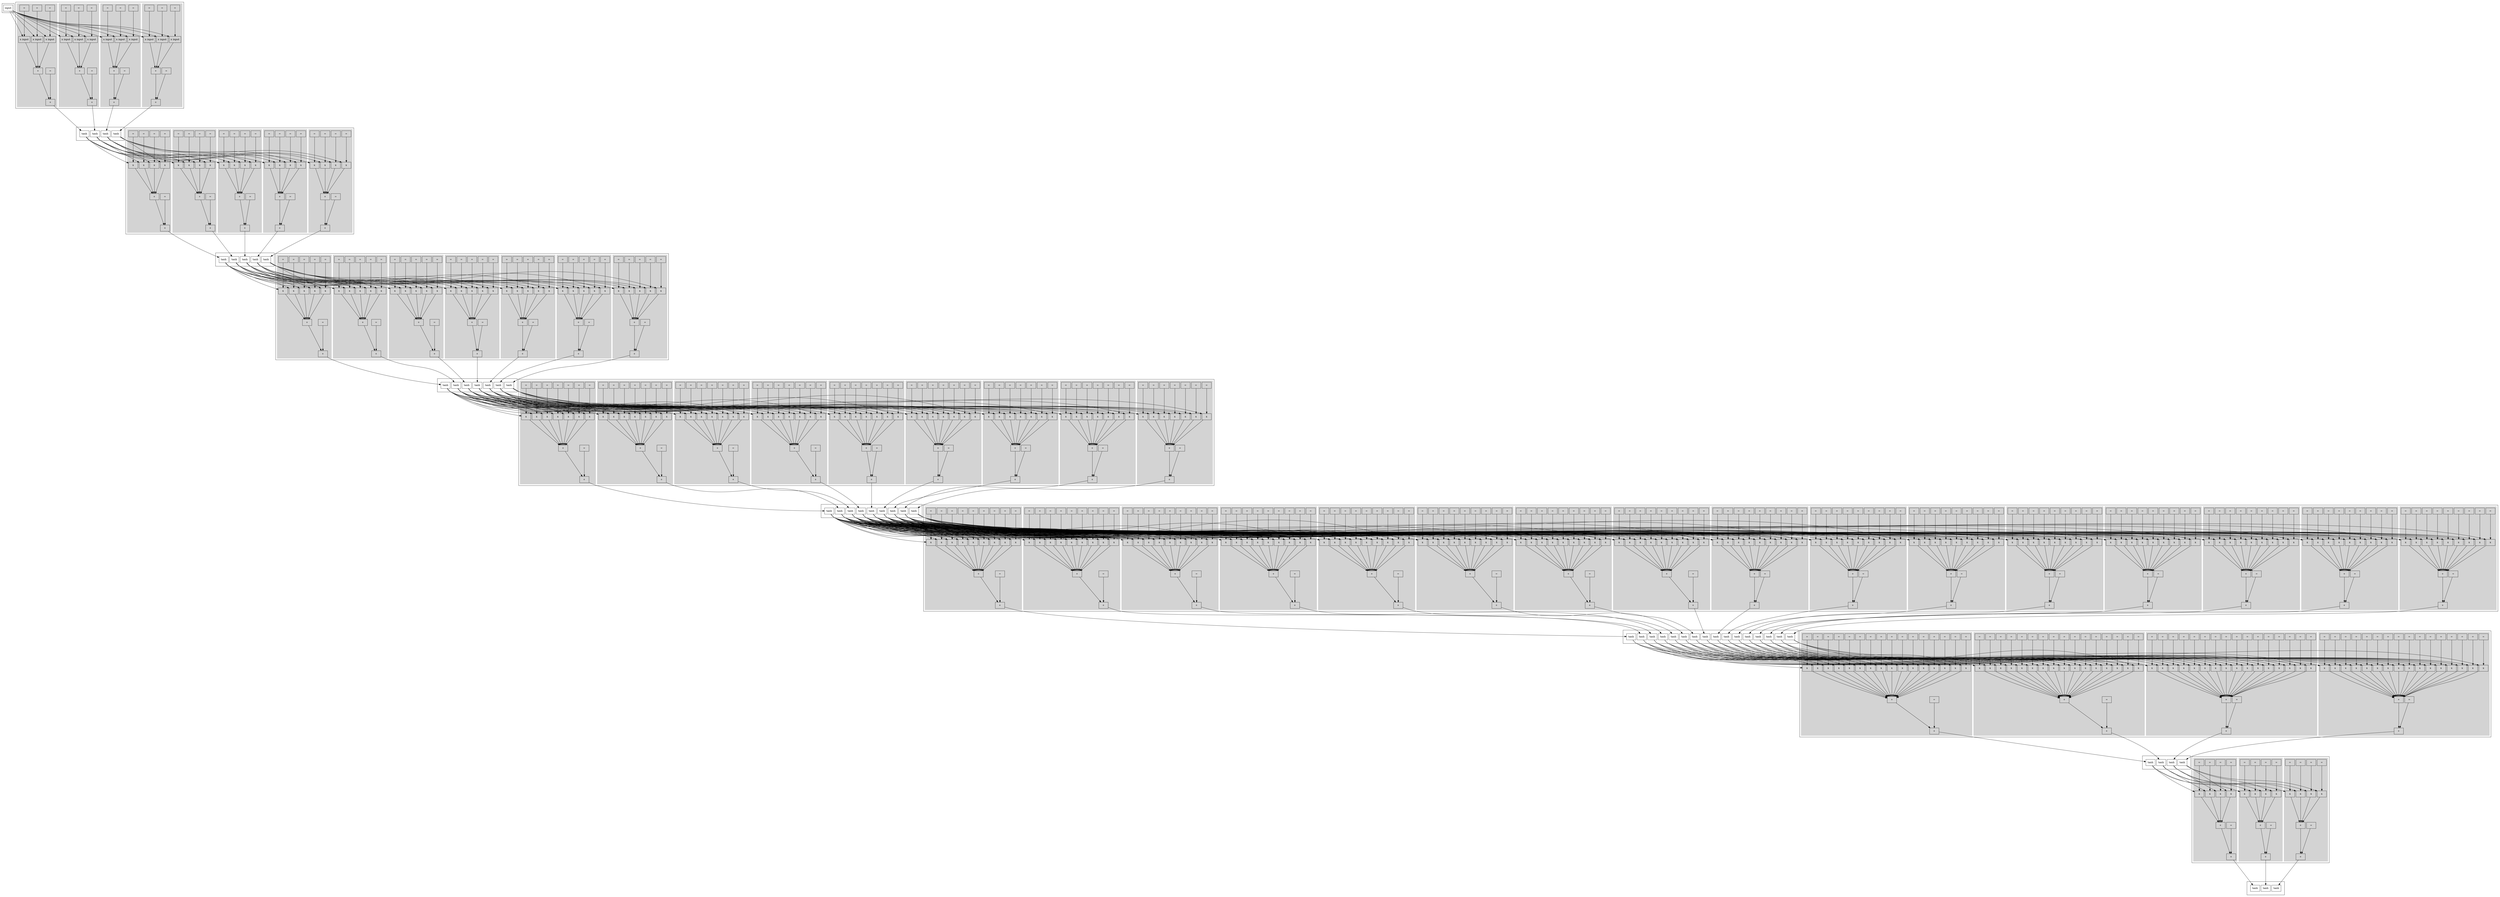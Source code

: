 
digraph nodes {
        node [shape=record];
graph [nodesep="0.1", ranksep="2", mode="hier", overlap="false"];     subgraph cluster_1 {input [label="input"];}

subgraph "cluster_Layer(f32)@7f93fff29000" {

subgraph "cluster_Neuron(f32)@7f93fff29400" {
        style=filled; color=lightgray;
        "main.Value(f32)@7f93fff2b100" [label="="];
        "main.Value(f32)@7f93fff2b138" [label="="];
        "main.Value(f32)@7f93fff2b170" [label="="];
        "main.Value(f32)@7f93fff2b1a8" [label="="];
        "main.Value(f32)@7f93fff2b200" [label="x input"];
        input -> "main.Value(f32)@7f93fff2b200";
        "main.Value(f32)@7f93fff2b138" -> "main.Value(f32)@7f93fff2b200"
        "main.Value(f32)@7f93fff2b238" [label="x input"];
        input -> "main.Value(f32)@7f93fff2b238";
        "main.Value(f32)@7f93fff2b170" -> "main.Value(f32)@7f93fff2b238"
        "main.Value(f32)@7f93fff2b270" [label="x input"];
        input -> "main.Value(f32)@7f93fff2b270";
        "main.Value(f32)@7f93fff2b1a8" -> "main.Value(f32)@7f93fff2b270"
        "main.Value(f32)@7f93fff29450" [label="+"];
        "main.Value(f32)@7f93fff2b200" -> "main.Value(f32)@7f93fff29450"
        "main.Value(f32)@7f93fff2b238" -> "main.Value(f32)@7f93fff29450"
        "main.Value(f32)@7f93fff2b270" -> "main.Value(f32)@7f93fff29450"
        "main.Value(f32)@7f93fff29488" [label="+"];
        "main.Value(f32)@7f93fff29450" -> "main.Value(f32)@7f93fff29488"
        "main.Value(f32)@7f93fff2b100" -> "main.Value(f32)@7f93fff29488"
}

subgraph "cluster_Neuron(f32)@7f93fff294c8" {
        style=filled; color=lightgray;
        "main.Value(f32)@7f93fff2b300" [label="="];
        "main.Value(f32)@7f93fff2b338" [label="="];
        "main.Value(f32)@7f93fff2b370" [label="="];
        "main.Value(f32)@7f93fff2b3a8" [label="="];
        "main.Value(f32)@7f93fff2b400" [label="x input"];
        input -> "main.Value(f32)@7f93fff2b400";
        "main.Value(f32)@7f93fff2b338" -> "main.Value(f32)@7f93fff2b400"
        "main.Value(f32)@7f93fff2b438" [label="x input"];
        input -> "main.Value(f32)@7f93fff2b438";
        "main.Value(f32)@7f93fff2b370" -> "main.Value(f32)@7f93fff2b438"
        "main.Value(f32)@7f93fff2b470" [label="x input"];
        input -> "main.Value(f32)@7f93fff2b470";
        "main.Value(f32)@7f93fff2b3a8" -> "main.Value(f32)@7f93fff2b470"
        "main.Value(f32)@7f93fff29518" [label="+"];
        "main.Value(f32)@7f93fff2b400" -> "main.Value(f32)@7f93fff29518"
        "main.Value(f32)@7f93fff2b438" -> "main.Value(f32)@7f93fff29518"
        "main.Value(f32)@7f93fff2b470" -> "main.Value(f32)@7f93fff29518"
        "main.Value(f32)@7f93fff29550" [label="+"];
        "main.Value(f32)@7f93fff29518" -> "main.Value(f32)@7f93fff29550"
        "main.Value(f32)@7f93fff2b300" -> "main.Value(f32)@7f93fff29550"
}

subgraph "cluster_Neuron(f32)@7f93fff29590" {
        style=filled; color=lightgray;
        "main.Value(f32)@7f93fff2b500" [label="="];
        "main.Value(f32)@7f93fff2b538" [label="="];
        "main.Value(f32)@7f93fff2b570" [label="="];
        "main.Value(f32)@7f93fff2b5a8" [label="="];
        "main.Value(f32)@7f93fff2b600" [label="x input"];
        input -> "main.Value(f32)@7f93fff2b600";
        "main.Value(f32)@7f93fff2b538" -> "main.Value(f32)@7f93fff2b600"
        "main.Value(f32)@7f93fff2b638" [label="x input"];
        input -> "main.Value(f32)@7f93fff2b638";
        "main.Value(f32)@7f93fff2b570" -> "main.Value(f32)@7f93fff2b638"
        "main.Value(f32)@7f93fff2b670" [label="x input"];
        input -> "main.Value(f32)@7f93fff2b670";
        "main.Value(f32)@7f93fff2b5a8" -> "main.Value(f32)@7f93fff2b670"
        "main.Value(f32)@7f93fff295e0" [label="+"];
        "main.Value(f32)@7f93fff2b600" -> "main.Value(f32)@7f93fff295e0"
        "main.Value(f32)@7f93fff2b638" -> "main.Value(f32)@7f93fff295e0"
        "main.Value(f32)@7f93fff2b670" -> "main.Value(f32)@7f93fff295e0"
        "main.Value(f32)@7f93fff29618" [label="+"];
        "main.Value(f32)@7f93fff295e0" -> "main.Value(f32)@7f93fff29618"
        "main.Value(f32)@7f93fff2b500" -> "main.Value(f32)@7f93fff29618"
}

subgraph "cluster_Neuron(f32)@7f93fff29658" {
        style=filled; color=lightgray;
        "main.Value(f32)@7f93fff2b700" [label="="];
        "main.Value(f32)@7f93fff2b738" [label="="];
        "main.Value(f32)@7f93fff2b770" [label="="];
        "main.Value(f32)@7f93fff2b7a8" [label="="];
        "main.Value(f32)@7f93fff2b800" [label="x input"];
        input -> "main.Value(f32)@7f93fff2b800";
        "main.Value(f32)@7f93fff2b738" -> "main.Value(f32)@7f93fff2b800"
        "main.Value(f32)@7f93fff2b838" [label="x input"];
        input -> "main.Value(f32)@7f93fff2b838";
        "main.Value(f32)@7f93fff2b770" -> "main.Value(f32)@7f93fff2b838"
        "main.Value(f32)@7f93fff2b870" [label="x input"];
        input -> "main.Value(f32)@7f93fff2b870";
        "main.Value(f32)@7f93fff2b7a8" -> "main.Value(f32)@7f93fff2b870"
        "main.Value(f32)@7f93fff296a8" [label="+"];
        "main.Value(f32)@7f93fff2b800" -> "main.Value(f32)@7f93fff296a8"
        "main.Value(f32)@7f93fff2b838" -> "main.Value(f32)@7f93fff296a8"
        "main.Value(f32)@7f93fff2b870" -> "main.Value(f32)@7f93fff296a8"
        "main.Value(f32)@7f93fff296e0" [label="+"];
        "main.Value(f32)@7f93fff296a8" -> "main.Value(f32)@7f93fff296e0"
        "main.Value(f32)@7f93fff2b700" -> "main.Value(f32)@7f93fff296e0"
}
}

subgraph "cluster_std.array_list.ArrayListAligned(main.Value(f32),null)@7f93fff29028" {
margin="20"
        "main.Value(f32)@7f93fff2b000" [label="tanh"];
        "main.Value(f32)@7f93fff29488" -> "main.Value(f32)@7f93fff2b000"
        "main.Value(f32)@7f93fff2b038" [label="tanh"];
        "main.Value(f32)@7f93fff29550" -> "main.Value(f32)@7f93fff2b038"
        "main.Value(f32)@7f93fff2b070" [label="tanh"];
        "main.Value(f32)@7f93fff29618" -> "main.Value(f32)@7f93fff2b070"
        "main.Value(f32)@7f93fff2b0a8" [label="tanh"];
        "main.Value(f32)@7f93fff296e0" -> "main.Value(f32)@7f93fff2b0a8"
}

subgraph "cluster_Layer(f32)@7f93fff29050" {

subgraph "cluster_Neuron(f32)@7f93fff29800" {
        style=filled; color=lightgray;
        "main.Value(f32)@7f93fff37200" [label="="];
        "main.Value(f32)@7f93fff37238" [label="="];
        "main.Value(f32)@7f93fff37270" [label="="];
        "main.Value(f32)@7f93fff372a8" [label="="];
        "main.Value(f32)@7f93fff372e0" [label="="];
        "main.Value(f32)@7f93fff2b900" [label="x"];
        "main.Value(f32)@7f93fff37238" -> "main.Value(f32)@7f93fff2b900"
        "main.Value(f32)@7f93fff2b000" -> "main.Value(f32)@7f93fff2b900"
        "main.Value(f32)@7f93fff2b938" [label="x"];
        "main.Value(f32)@7f93fff37270" -> "main.Value(f32)@7f93fff2b938"
        "main.Value(f32)@7f93fff2b038" -> "main.Value(f32)@7f93fff2b938"
        "main.Value(f32)@7f93fff2b970" [label="x"];
        "main.Value(f32)@7f93fff372a8" -> "main.Value(f32)@7f93fff2b970"
        "main.Value(f32)@7f93fff2b070" -> "main.Value(f32)@7f93fff2b970"
        "main.Value(f32)@7f93fff2b9a8" [label="x"];
        "main.Value(f32)@7f93fff372e0" -> "main.Value(f32)@7f93fff2b9a8"
        "main.Value(f32)@7f93fff2b0a8" -> "main.Value(f32)@7f93fff2b9a8"
        "main.Value(f32)@7f93fff29850" [label="+"];
        "main.Value(f32)@7f93fff2b900" -> "main.Value(f32)@7f93fff29850"
        "main.Value(f32)@7f93fff2b938" -> "main.Value(f32)@7f93fff29850"
        "main.Value(f32)@7f93fff2b970" -> "main.Value(f32)@7f93fff29850"
        "main.Value(f32)@7f93fff2b9a8" -> "main.Value(f32)@7f93fff29850"
        "main.Value(f32)@7f93fff29888" [label="+"];
        "main.Value(f32)@7f93fff29850" -> "main.Value(f32)@7f93fff29888"
        "main.Value(f32)@7f93fff37200" -> "main.Value(f32)@7f93fff29888"
}

subgraph "cluster_Neuron(f32)@7f93fff298c8" {
        style=filled; color=lightgray;
        "main.Value(f32)@7f93fff37400" [label="="];
        "main.Value(f32)@7f93fff37438" [label="="];
        "main.Value(f32)@7f93fff37470" [label="="];
        "main.Value(f32)@7f93fff374a8" [label="="];
        "main.Value(f32)@7f93fff374e0" [label="="];
        "main.Value(f32)@7f93fff2ba00" [label="x"];
        "main.Value(f32)@7f93fff37438" -> "main.Value(f32)@7f93fff2ba00"
        "main.Value(f32)@7f93fff2b000" -> "main.Value(f32)@7f93fff2ba00"
        "main.Value(f32)@7f93fff2ba38" [label="x"];
        "main.Value(f32)@7f93fff37470" -> "main.Value(f32)@7f93fff2ba38"
        "main.Value(f32)@7f93fff2b038" -> "main.Value(f32)@7f93fff2ba38"
        "main.Value(f32)@7f93fff2ba70" [label="x"];
        "main.Value(f32)@7f93fff374a8" -> "main.Value(f32)@7f93fff2ba70"
        "main.Value(f32)@7f93fff2b070" -> "main.Value(f32)@7f93fff2ba70"
        "main.Value(f32)@7f93fff2baa8" [label="x"];
        "main.Value(f32)@7f93fff374e0" -> "main.Value(f32)@7f93fff2baa8"
        "main.Value(f32)@7f93fff2b0a8" -> "main.Value(f32)@7f93fff2baa8"
        "main.Value(f32)@7f93fff29918" [label="+"];
        "main.Value(f32)@7f93fff2ba00" -> "main.Value(f32)@7f93fff29918"
        "main.Value(f32)@7f93fff2ba38" -> "main.Value(f32)@7f93fff29918"
        "main.Value(f32)@7f93fff2ba70" -> "main.Value(f32)@7f93fff29918"
        "main.Value(f32)@7f93fff2baa8" -> "main.Value(f32)@7f93fff29918"
        "main.Value(f32)@7f93fff29950" [label="+"];
        "main.Value(f32)@7f93fff29918" -> "main.Value(f32)@7f93fff29950"
        "main.Value(f32)@7f93fff37400" -> "main.Value(f32)@7f93fff29950"
}

subgraph "cluster_Neuron(f32)@7f93fff29990" {
        style=filled; color=lightgray;
        "main.Value(f32)@7f93fff37600" [label="="];
        "main.Value(f32)@7f93fff37638" [label="="];
        "main.Value(f32)@7f93fff37670" [label="="];
        "main.Value(f32)@7f93fff376a8" [label="="];
        "main.Value(f32)@7f93fff376e0" [label="="];
        "main.Value(f32)@7f93fff2bb00" [label="x"];
        "main.Value(f32)@7f93fff37638" -> "main.Value(f32)@7f93fff2bb00"
        "main.Value(f32)@7f93fff2b000" -> "main.Value(f32)@7f93fff2bb00"
        "main.Value(f32)@7f93fff2bb38" [label="x"];
        "main.Value(f32)@7f93fff37670" -> "main.Value(f32)@7f93fff2bb38"
        "main.Value(f32)@7f93fff2b038" -> "main.Value(f32)@7f93fff2bb38"
        "main.Value(f32)@7f93fff2bb70" [label="x"];
        "main.Value(f32)@7f93fff376a8" -> "main.Value(f32)@7f93fff2bb70"
        "main.Value(f32)@7f93fff2b070" -> "main.Value(f32)@7f93fff2bb70"
        "main.Value(f32)@7f93fff2bba8" [label="x"];
        "main.Value(f32)@7f93fff376e0" -> "main.Value(f32)@7f93fff2bba8"
        "main.Value(f32)@7f93fff2b0a8" -> "main.Value(f32)@7f93fff2bba8"
        "main.Value(f32)@7f93fff299e0" [label="+"];
        "main.Value(f32)@7f93fff2bb00" -> "main.Value(f32)@7f93fff299e0"
        "main.Value(f32)@7f93fff2bb38" -> "main.Value(f32)@7f93fff299e0"
        "main.Value(f32)@7f93fff2bb70" -> "main.Value(f32)@7f93fff299e0"
        "main.Value(f32)@7f93fff2bba8" -> "main.Value(f32)@7f93fff299e0"
        "main.Value(f32)@7f93fff29a18" [label="+"];
        "main.Value(f32)@7f93fff299e0" -> "main.Value(f32)@7f93fff29a18"
        "main.Value(f32)@7f93fff37600" -> "main.Value(f32)@7f93fff29a18"
}

subgraph "cluster_Neuron(f32)@7f93fff29a58" {
        style=filled; color=lightgray;
        "main.Value(f32)@7f93fff37800" [label="="];
        "main.Value(f32)@7f93fff37838" [label="="];
        "main.Value(f32)@7f93fff37870" [label="="];
        "main.Value(f32)@7f93fff378a8" [label="="];
        "main.Value(f32)@7f93fff378e0" [label="="];
        "main.Value(f32)@7f93fff2bc00" [label="x"];
        "main.Value(f32)@7f93fff37838" -> "main.Value(f32)@7f93fff2bc00"
        "main.Value(f32)@7f93fff2b000" -> "main.Value(f32)@7f93fff2bc00"
        "main.Value(f32)@7f93fff2bc38" [label="x"];
        "main.Value(f32)@7f93fff37870" -> "main.Value(f32)@7f93fff2bc38"
        "main.Value(f32)@7f93fff2b038" -> "main.Value(f32)@7f93fff2bc38"
        "main.Value(f32)@7f93fff2bc70" [label="x"];
        "main.Value(f32)@7f93fff378a8" -> "main.Value(f32)@7f93fff2bc70"
        "main.Value(f32)@7f93fff2b070" -> "main.Value(f32)@7f93fff2bc70"
        "main.Value(f32)@7f93fff2bca8" [label="x"];
        "main.Value(f32)@7f93fff378e0" -> "main.Value(f32)@7f93fff2bca8"
        "main.Value(f32)@7f93fff2b0a8" -> "main.Value(f32)@7f93fff2bca8"
        "main.Value(f32)@7f93fff29aa8" [label="+"];
        "main.Value(f32)@7f93fff2bc00" -> "main.Value(f32)@7f93fff29aa8"
        "main.Value(f32)@7f93fff2bc38" -> "main.Value(f32)@7f93fff29aa8"
        "main.Value(f32)@7f93fff2bc70" -> "main.Value(f32)@7f93fff29aa8"
        "main.Value(f32)@7f93fff2bca8" -> "main.Value(f32)@7f93fff29aa8"
        "main.Value(f32)@7f93fff29ae0" [label="+"];
        "main.Value(f32)@7f93fff29aa8" -> "main.Value(f32)@7f93fff29ae0"
        "main.Value(f32)@7f93fff37800" -> "main.Value(f32)@7f93fff29ae0"
}

subgraph "cluster_Neuron(f32)@7f93fff29b20" {
        style=filled; color=lightgray;
        "main.Value(f32)@7f93fff37a00" [label="="];
        "main.Value(f32)@7f93fff37a38" [label="="];
        "main.Value(f32)@7f93fff37a70" [label="="];
        "main.Value(f32)@7f93fff37aa8" [label="="];
        "main.Value(f32)@7f93fff37ae0" [label="="];
        "main.Value(f32)@7f93fff2bd00" [label="x"];
        "main.Value(f32)@7f93fff37a38" -> "main.Value(f32)@7f93fff2bd00"
        "main.Value(f32)@7f93fff2b000" -> "main.Value(f32)@7f93fff2bd00"
        "main.Value(f32)@7f93fff2bd38" [label="x"];
        "main.Value(f32)@7f93fff37a70" -> "main.Value(f32)@7f93fff2bd38"
        "main.Value(f32)@7f93fff2b038" -> "main.Value(f32)@7f93fff2bd38"
        "main.Value(f32)@7f93fff2bd70" [label="x"];
        "main.Value(f32)@7f93fff37aa8" -> "main.Value(f32)@7f93fff2bd70"
        "main.Value(f32)@7f93fff2b070" -> "main.Value(f32)@7f93fff2bd70"
        "main.Value(f32)@7f93fff2bda8" [label="x"];
        "main.Value(f32)@7f93fff37ae0" -> "main.Value(f32)@7f93fff2bda8"
        "main.Value(f32)@7f93fff2b0a8" -> "main.Value(f32)@7f93fff2bda8"
        "main.Value(f32)@7f93fff29b70" [label="+"];
        "main.Value(f32)@7f93fff2bd00" -> "main.Value(f32)@7f93fff29b70"
        "main.Value(f32)@7f93fff2bd38" -> "main.Value(f32)@7f93fff29b70"
        "main.Value(f32)@7f93fff2bd70" -> "main.Value(f32)@7f93fff29b70"
        "main.Value(f32)@7f93fff2bda8" -> "main.Value(f32)@7f93fff29b70"
        "main.Value(f32)@7f93fff29ba8" [label="+"];
        "main.Value(f32)@7f93fff29b70" -> "main.Value(f32)@7f93fff29ba8"
        "main.Value(f32)@7f93fff37a00" -> "main.Value(f32)@7f93fff29ba8"
}
}

subgraph "cluster_std.array_list.ArrayListAligned(main.Value(f32),null)@7f93fff29078" {
margin="20"
        "main.Value(f32)@7f93fff37000" [label="tanh"];
        "main.Value(f32)@7f93fff29888" -> "main.Value(f32)@7f93fff37000"
        "main.Value(f32)@7f93fff37038" [label="tanh"];
        "main.Value(f32)@7f93fff29950" -> "main.Value(f32)@7f93fff37038"
        "main.Value(f32)@7f93fff37070" [label="tanh"];
        "main.Value(f32)@7f93fff29a18" -> "main.Value(f32)@7f93fff37070"
        "main.Value(f32)@7f93fff370a8" [label="tanh"];
        "main.Value(f32)@7f93fff29ae0" -> "main.Value(f32)@7f93fff370a8"
        "main.Value(f32)@7f93fff370e0" [label="tanh"];
        "main.Value(f32)@7f93fff29ba8" -> "main.Value(f32)@7f93fff370e0"
}

subgraph "cluster_Layer(f32)@7f93fff290a0" {

subgraph "cluster_Neuron(f32)@7f93fff39000" {
        style=filled; color=lightgray;
        "main.Value(f32)@7f93fff37e00" [label="="];
        "main.Value(f32)@7f93fff37e38" [label="="];
        "main.Value(f32)@7f93fff37e70" [label="="];
        "main.Value(f32)@7f93fff37ea8" [label="="];
        "main.Value(f32)@7f93fff37ee0" [label="="];
        "main.Value(f32)@7f93fff37f18" [label="="];
        "main.Value(f32)@7f93fff3b000" [label="x"];
        "main.Value(f32)@7f93fff37e38" -> "main.Value(f32)@7f93fff3b000"
        "main.Value(f32)@7f93fff37000" -> "main.Value(f32)@7f93fff3b000"
        "main.Value(f32)@7f93fff3b038" [label="x"];
        "main.Value(f32)@7f93fff37e70" -> "main.Value(f32)@7f93fff3b038"
        "main.Value(f32)@7f93fff37038" -> "main.Value(f32)@7f93fff3b038"
        "main.Value(f32)@7f93fff3b070" [label="x"];
        "main.Value(f32)@7f93fff37ea8" -> "main.Value(f32)@7f93fff3b070"
        "main.Value(f32)@7f93fff37070" -> "main.Value(f32)@7f93fff3b070"
        "main.Value(f32)@7f93fff3b0a8" [label="x"];
        "main.Value(f32)@7f93fff37ee0" -> "main.Value(f32)@7f93fff3b0a8"
        "main.Value(f32)@7f93fff370a8" -> "main.Value(f32)@7f93fff3b0a8"
        "main.Value(f32)@7f93fff3b0e0" [label="x"];
        "main.Value(f32)@7f93fff37f18" -> "main.Value(f32)@7f93fff3b0e0"
        "main.Value(f32)@7f93fff370e0" -> "main.Value(f32)@7f93fff3b0e0"
        "main.Value(f32)@7f93fff39050" [label="+"];
        "main.Value(f32)@7f93fff3b000" -> "main.Value(f32)@7f93fff39050"
        "main.Value(f32)@7f93fff3b038" -> "main.Value(f32)@7f93fff39050"
        "main.Value(f32)@7f93fff3b070" -> "main.Value(f32)@7f93fff39050"
        "main.Value(f32)@7f93fff3b0a8" -> "main.Value(f32)@7f93fff39050"
        "main.Value(f32)@7f93fff3b0e0" -> "main.Value(f32)@7f93fff39050"
        "main.Value(f32)@7f93fff39088" [label="+"];
        "main.Value(f32)@7f93fff39050" -> "main.Value(f32)@7f93fff39088"
        "main.Value(f32)@7f93fff37e00" -> "main.Value(f32)@7f93fff39088"
}

subgraph "cluster_Neuron(f32)@7f93fff390c8" {
        style=filled; color=lightgray;
        "main.Value(f32)@7f93fff3b200" [label="="];
        "main.Value(f32)@7f93fff3b238" [label="="];
        "main.Value(f32)@7f93fff3b270" [label="="];
        "main.Value(f32)@7f93fff3b2a8" [label="="];
        "main.Value(f32)@7f93fff3b2e0" [label="="];
        "main.Value(f32)@7f93fff3b318" [label="="];
        "main.Value(f32)@7f93fff3b400" [label="x"];
        "main.Value(f32)@7f93fff3b238" -> "main.Value(f32)@7f93fff3b400"
        "main.Value(f32)@7f93fff37000" -> "main.Value(f32)@7f93fff3b400"
        "main.Value(f32)@7f93fff3b438" [label="x"];
        "main.Value(f32)@7f93fff3b270" -> "main.Value(f32)@7f93fff3b438"
        "main.Value(f32)@7f93fff37038" -> "main.Value(f32)@7f93fff3b438"
        "main.Value(f32)@7f93fff3b470" [label="x"];
        "main.Value(f32)@7f93fff3b2a8" -> "main.Value(f32)@7f93fff3b470"
        "main.Value(f32)@7f93fff37070" -> "main.Value(f32)@7f93fff3b470"
        "main.Value(f32)@7f93fff3b4a8" [label="x"];
        "main.Value(f32)@7f93fff3b2e0" -> "main.Value(f32)@7f93fff3b4a8"
        "main.Value(f32)@7f93fff370a8" -> "main.Value(f32)@7f93fff3b4a8"
        "main.Value(f32)@7f93fff3b4e0" [label="x"];
        "main.Value(f32)@7f93fff3b318" -> "main.Value(f32)@7f93fff3b4e0"
        "main.Value(f32)@7f93fff370e0" -> "main.Value(f32)@7f93fff3b4e0"
        "main.Value(f32)@7f93fff39118" [label="+"];
        "main.Value(f32)@7f93fff3b400" -> "main.Value(f32)@7f93fff39118"
        "main.Value(f32)@7f93fff3b438" -> "main.Value(f32)@7f93fff39118"
        "main.Value(f32)@7f93fff3b470" -> "main.Value(f32)@7f93fff39118"
        "main.Value(f32)@7f93fff3b4a8" -> "main.Value(f32)@7f93fff39118"
        "main.Value(f32)@7f93fff3b4e0" -> "main.Value(f32)@7f93fff39118"
        "main.Value(f32)@7f93fff39150" [label="+"];
        "main.Value(f32)@7f93fff39118" -> "main.Value(f32)@7f93fff39150"
        "main.Value(f32)@7f93fff3b200" -> "main.Value(f32)@7f93fff39150"
}

subgraph "cluster_Neuron(f32)@7f93fff39190" {
        style=filled; color=lightgray;
        "main.Value(f32)@7f93fff3b600" [label="="];
        "main.Value(f32)@7f93fff3b638" [label="="];
        "main.Value(f32)@7f93fff3b670" [label="="];
        "main.Value(f32)@7f93fff3b6a8" [label="="];
        "main.Value(f32)@7f93fff3b6e0" [label="="];
        "main.Value(f32)@7f93fff3b718" [label="="];
        "main.Value(f32)@7f93fff3b800" [label="x"];
        "main.Value(f32)@7f93fff3b638" -> "main.Value(f32)@7f93fff3b800"
        "main.Value(f32)@7f93fff37000" -> "main.Value(f32)@7f93fff3b800"
        "main.Value(f32)@7f93fff3b838" [label="x"];
        "main.Value(f32)@7f93fff3b670" -> "main.Value(f32)@7f93fff3b838"
        "main.Value(f32)@7f93fff37038" -> "main.Value(f32)@7f93fff3b838"
        "main.Value(f32)@7f93fff3b870" [label="x"];
        "main.Value(f32)@7f93fff3b6a8" -> "main.Value(f32)@7f93fff3b870"
        "main.Value(f32)@7f93fff37070" -> "main.Value(f32)@7f93fff3b870"
        "main.Value(f32)@7f93fff3b8a8" [label="x"];
        "main.Value(f32)@7f93fff3b6e0" -> "main.Value(f32)@7f93fff3b8a8"
        "main.Value(f32)@7f93fff370a8" -> "main.Value(f32)@7f93fff3b8a8"
        "main.Value(f32)@7f93fff3b8e0" [label="x"];
        "main.Value(f32)@7f93fff3b718" -> "main.Value(f32)@7f93fff3b8e0"
        "main.Value(f32)@7f93fff370e0" -> "main.Value(f32)@7f93fff3b8e0"
        "main.Value(f32)@7f93fff391e0" [label="+"];
        "main.Value(f32)@7f93fff3b800" -> "main.Value(f32)@7f93fff391e0"
        "main.Value(f32)@7f93fff3b838" -> "main.Value(f32)@7f93fff391e0"
        "main.Value(f32)@7f93fff3b870" -> "main.Value(f32)@7f93fff391e0"
        "main.Value(f32)@7f93fff3b8a8" -> "main.Value(f32)@7f93fff391e0"
        "main.Value(f32)@7f93fff3b8e0" -> "main.Value(f32)@7f93fff391e0"
        "main.Value(f32)@7f93fff39218" [label="+"];
        "main.Value(f32)@7f93fff391e0" -> "main.Value(f32)@7f93fff39218"
        "main.Value(f32)@7f93fff3b600" -> "main.Value(f32)@7f93fff39218"
}

subgraph "cluster_Neuron(f32)@7f93fff39258" {
        style=filled; color=lightgray;
        "main.Value(f32)@7f93fff3ba00" [label="="];
        "main.Value(f32)@7f93fff3ba38" [label="="];
        "main.Value(f32)@7f93fff3ba70" [label="="];
        "main.Value(f32)@7f93fff3baa8" [label="="];
        "main.Value(f32)@7f93fff3bae0" [label="="];
        "main.Value(f32)@7f93fff3bb18" [label="="];
        "main.Value(f32)@7f93fff3bc00" [label="x"];
        "main.Value(f32)@7f93fff3ba38" -> "main.Value(f32)@7f93fff3bc00"
        "main.Value(f32)@7f93fff37000" -> "main.Value(f32)@7f93fff3bc00"
        "main.Value(f32)@7f93fff3bc38" [label="x"];
        "main.Value(f32)@7f93fff3ba70" -> "main.Value(f32)@7f93fff3bc38"
        "main.Value(f32)@7f93fff37038" -> "main.Value(f32)@7f93fff3bc38"
        "main.Value(f32)@7f93fff3bc70" [label="x"];
        "main.Value(f32)@7f93fff3baa8" -> "main.Value(f32)@7f93fff3bc70"
        "main.Value(f32)@7f93fff37070" -> "main.Value(f32)@7f93fff3bc70"
        "main.Value(f32)@7f93fff3bca8" [label="x"];
        "main.Value(f32)@7f93fff3bae0" -> "main.Value(f32)@7f93fff3bca8"
        "main.Value(f32)@7f93fff370a8" -> "main.Value(f32)@7f93fff3bca8"
        "main.Value(f32)@7f93fff3bce0" [label="x"];
        "main.Value(f32)@7f93fff3bb18" -> "main.Value(f32)@7f93fff3bce0"
        "main.Value(f32)@7f93fff370e0" -> "main.Value(f32)@7f93fff3bce0"
        "main.Value(f32)@7f93fff392a8" [label="+"];
        "main.Value(f32)@7f93fff3bc00" -> "main.Value(f32)@7f93fff392a8"
        "main.Value(f32)@7f93fff3bc38" -> "main.Value(f32)@7f93fff392a8"
        "main.Value(f32)@7f93fff3bc70" -> "main.Value(f32)@7f93fff392a8"
        "main.Value(f32)@7f93fff3bca8" -> "main.Value(f32)@7f93fff392a8"
        "main.Value(f32)@7f93fff3bce0" -> "main.Value(f32)@7f93fff392a8"
        "main.Value(f32)@7f93fff392e0" [label="+"];
        "main.Value(f32)@7f93fff392a8" -> "main.Value(f32)@7f93fff392e0"
        "main.Value(f32)@7f93fff3ba00" -> "main.Value(f32)@7f93fff392e0"
}

subgraph "cluster_Neuron(f32)@7f93fff39320" {
        style=filled; color=lightgray;
        "main.Value(f32)@7f93fff3be00" [label="="];
        "main.Value(f32)@7f93fff3be38" [label="="];
        "main.Value(f32)@7f93fff3be70" [label="="];
        "main.Value(f32)@7f93fff3bea8" [label="="];
        "main.Value(f32)@7f93fff3bee0" [label="="];
        "main.Value(f32)@7f93fff3bf18" [label="="];
        "main.Value(f32)@7f93fff3d000" [label="x"];
        "main.Value(f32)@7f93fff3be38" -> "main.Value(f32)@7f93fff3d000"
        "main.Value(f32)@7f93fff37000" -> "main.Value(f32)@7f93fff3d000"
        "main.Value(f32)@7f93fff3d038" [label="x"];
        "main.Value(f32)@7f93fff3be70" -> "main.Value(f32)@7f93fff3d038"
        "main.Value(f32)@7f93fff37038" -> "main.Value(f32)@7f93fff3d038"
        "main.Value(f32)@7f93fff3d070" [label="x"];
        "main.Value(f32)@7f93fff3bea8" -> "main.Value(f32)@7f93fff3d070"
        "main.Value(f32)@7f93fff37070" -> "main.Value(f32)@7f93fff3d070"
        "main.Value(f32)@7f93fff3d0a8" [label="x"];
        "main.Value(f32)@7f93fff3bee0" -> "main.Value(f32)@7f93fff3d0a8"
        "main.Value(f32)@7f93fff370a8" -> "main.Value(f32)@7f93fff3d0a8"
        "main.Value(f32)@7f93fff3d0e0" [label="x"];
        "main.Value(f32)@7f93fff3bf18" -> "main.Value(f32)@7f93fff3d0e0"
        "main.Value(f32)@7f93fff370e0" -> "main.Value(f32)@7f93fff3d0e0"
        "main.Value(f32)@7f93fff39370" [label="+"];
        "main.Value(f32)@7f93fff3d000" -> "main.Value(f32)@7f93fff39370"
        "main.Value(f32)@7f93fff3d038" -> "main.Value(f32)@7f93fff39370"
        "main.Value(f32)@7f93fff3d070" -> "main.Value(f32)@7f93fff39370"
        "main.Value(f32)@7f93fff3d0a8" -> "main.Value(f32)@7f93fff39370"
        "main.Value(f32)@7f93fff3d0e0" -> "main.Value(f32)@7f93fff39370"
        "main.Value(f32)@7f93fff393a8" [label="+"];
        "main.Value(f32)@7f93fff39370" -> "main.Value(f32)@7f93fff393a8"
        "main.Value(f32)@7f93fff3be00" -> "main.Value(f32)@7f93fff393a8"
}

subgraph "cluster_Neuron(f32)@7f93fff393e8" {
        style=filled; color=lightgray;
        "main.Value(f32)@7f93fff3d200" [label="="];
        "main.Value(f32)@7f93fff3d238" [label="="];
        "main.Value(f32)@7f93fff3d270" [label="="];
        "main.Value(f32)@7f93fff3d2a8" [label="="];
        "main.Value(f32)@7f93fff3d2e0" [label="="];
        "main.Value(f32)@7f93fff3d318" [label="="];
        "main.Value(f32)@7f93fff3d400" [label="x"];
        "main.Value(f32)@7f93fff3d238" -> "main.Value(f32)@7f93fff3d400"
        "main.Value(f32)@7f93fff37000" -> "main.Value(f32)@7f93fff3d400"
        "main.Value(f32)@7f93fff3d438" [label="x"];
        "main.Value(f32)@7f93fff3d270" -> "main.Value(f32)@7f93fff3d438"
        "main.Value(f32)@7f93fff37038" -> "main.Value(f32)@7f93fff3d438"
        "main.Value(f32)@7f93fff3d470" [label="x"];
        "main.Value(f32)@7f93fff3d2a8" -> "main.Value(f32)@7f93fff3d470"
        "main.Value(f32)@7f93fff37070" -> "main.Value(f32)@7f93fff3d470"
        "main.Value(f32)@7f93fff3d4a8" [label="x"];
        "main.Value(f32)@7f93fff3d2e0" -> "main.Value(f32)@7f93fff3d4a8"
        "main.Value(f32)@7f93fff370a8" -> "main.Value(f32)@7f93fff3d4a8"
        "main.Value(f32)@7f93fff3d4e0" [label="x"];
        "main.Value(f32)@7f93fff3d318" -> "main.Value(f32)@7f93fff3d4e0"
        "main.Value(f32)@7f93fff370e0" -> "main.Value(f32)@7f93fff3d4e0"
        "main.Value(f32)@7f93fff39438" [label="+"];
        "main.Value(f32)@7f93fff3d400" -> "main.Value(f32)@7f93fff39438"
        "main.Value(f32)@7f93fff3d438" -> "main.Value(f32)@7f93fff39438"
        "main.Value(f32)@7f93fff3d470" -> "main.Value(f32)@7f93fff39438"
        "main.Value(f32)@7f93fff3d4a8" -> "main.Value(f32)@7f93fff39438"
        "main.Value(f32)@7f93fff3d4e0" -> "main.Value(f32)@7f93fff39438"
        "main.Value(f32)@7f93fff39470" [label="+"];
        "main.Value(f32)@7f93fff39438" -> "main.Value(f32)@7f93fff39470"
        "main.Value(f32)@7f93fff3d200" -> "main.Value(f32)@7f93fff39470"
}

subgraph "cluster_Neuron(f32)@7f93fff394b0" {
        style=filled; color=lightgray;
        "main.Value(f32)@7f93fff3d600" [label="="];
        "main.Value(f32)@7f93fff3d638" [label="="];
        "main.Value(f32)@7f93fff3d670" [label="="];
        "main.Value(f32)@7f93fff3d6a8" [label="="];
        "main.Value(f32)@7f93fff3d6e0" [label="="];
        "main.Value(f32)@7f93fff3d718" [label="="];
        "main.Value(f32)@7f93fff3d800" [label="x"];
        "main.Value(f32)@7f93fff3d638" -> "main.Value(f32)@7f93fff3d800"
        "main.Value(f32)@7f93fff37000" -> "main.Value(f32)@7f93fff3d800"
        "main.Value(f32)@7f93fff3d838" [label="x"];
        "main.Value(f32)@7f93fff3d670" -> "main.Value(f32)@7f93fff3d838"
        "main.Value(f32)@7f93fff37038" -> "main.Value(f32)@7f93fff3d838"
        "main.Value(f32)@7f93fff3d870" [label="x"];
        "main.Value(f32)@7f93fff3d6a8" -> "main.Value(f32)@7f93fff3d870"
        "main.Value(f32)@7f93fff37070" -> "main.Value(f32)@7f93fff3d870"
        "main.Value(f32)@7f93fff3d8a8" [label="x"];
        "main.Value(f32)@7f93fff3d6e0" -> "main.Value(f32)@7f93fff3d8a8"
        "main.Value(f32)@7f93fff370a8" -> "main.Value(f32)@7f93fff3d8a8"
        "main.Value(f32)@7f93fff3d8e0" [label="x"];
        "main.Value(f32)@7f93fff3d718" -> "main.Value(f32)@7f93fff3d8e0"
        "main.Value(f32)@7f93fff370e0" -> "main.Value(f32)@7f93fff3d8e0"
        "main.Value(f32)@7f93fff39500" [label="+"];
        "main.Value(f32)@7f93fff3d800" -> "main.Value(f32)@7f93fff39500"
        "main.Value(f32)@7f93fff3d838" -> "main.Value(f32)@7f93fff39500"
        "main.Value(f32)@7f93fff3d870" -> "main.Value(f32)@7f93fff39500"
        "main.Value(f32)@7f93fff3d8a8" -> "main.Value(f32)@7f93fff39500"
        "main.Value(f32)@7f93fff3d8e0" -> "main.Value(f32)@7f93fff39500"
        "main.Value(f32)@7f93fff39538" [label="+"];
        "main.Value(f32)@7f93fff39500" -> "main.Value(f32)@7f93fff39538"
        "main.Value(f32)@7f93fff3d600" -> "main.Value(f32)@7f93fff39538"
}
}

subgraph "cluster_std.array_list.ArrayListAligned(main.Value(f32),null)@7f93fff290c8" {
margin="20"
        "main.Value(f32)@7f93fff37c00" [label="tanh"];
        "main.Value(f32)@7f93fff39088" -> "main.Value(f32)@7f93fff37c00"
        "main.Value(f32)@7f93fff37c38" [label="tanh"];
        "main.Value(f32)@7f93fff39150" -> "main.Value(f32)@7f93fff37c38"
        "main.Value(f32)@7f93fff37c70" [label="tanh"];
        "main.Value(f32)@7f93fff39218" -> "main.Value(f32)@7f93fff37c70"
        "main.Value(f32)@7f93fff37ca8" [label="tanh"];
        "main.Value(f32)@7f93fff392e0" -> "main.Value(f32)@7f93fff37ca8"
        "main.Value(f32)@7f93fff37ce0" [label="tanh"];
        "main.Value(f32)@7f93fff393a8" -> "main.Value(f32)@7f93fff37ce0"
        "main.Value(f32)@7f93fff37d18" [label="tanh"];
        "main.Value(f32)@7f93fff39470" -> "main.Value(f32)@7f93fff37d18"
        "main.Value(f32)@7f93fff37d50" [label="tanh"];
        "main.Value(f32)@7f93fff39538" -> "main.Value(f32)@7f93fff37d50"
}

subgraph "cluster_Layer(f32)@7f93fff290f0" {

subgraph "cluster_Neuron(f32)@7f93fff39800" {
        style=filled; color=lightgray;
        "main.Value(f32)@7f93fff3dc00" [label="="];
        "main.Value(f32)@7f93fff3dc38" [label="="];
        "main.Value(f32)@7f93fff3dc70" [label="="];
        "main.Value(f32)@7f93fff3dca8" [label="="];
        "main.Value(f32)@7f93fff3dce0" [label="="];
        "main.Value(f32)@7f93fff3dd18" [label="="];
        "main.Value(f32)@7f93fff3dd50" [label="="];
        "main.Value(f32)@7f93fff3dd88" [label="="];
        "main.Value(f32)@7f93fff3de00" [label="x"];
        "main.Value(f32)@7f93fff3dc38" -> "main.Value(f32)@7f93fff3de00"
        "main.Value(f32)@7f93fff37c00" -> "main.Value(f32)@7f93fff3de00"
        "main.Value(f32)@7f93fff3de38" [label="x"];
        "main.Value(f32)@7f93fff3dc70" -> "main.Value(f32)@7f93fff3de38"
        "main.Value(f32)@7f93fff37c38" -> "main.Value(f32)@7f93fff3de38"
        "main.Value(f32)@7f93fff3de70" [label="x"];
        "main.Value(f32)@7f93fff3dca8" -> "main.Value(f32)@7f93fff3de70"
        "main.Value(f32)@7f93fff37c70" -> "main.Value(f32)@7f93fff3de70"
        "main.Value(f32)@7f93fff3dea8" [label="x"];
        "main.Value(f32)@7f93fff3dce0" -> "main.Value(f32)@7f93fff3dea8"
        "main.Value(f32)@7f93fff37ca8" -> "main.Value(f32)@7f93fff3dea8"
        "main.Value(f32)@7f93fff3dee0" [label="x"];
        "main.Value(f32)@7f93fff3dd18" -> "main.Value(f32)@7f93fff3dee0"
        "main.Value(f32)@7f93fff37ce0" -> "main.Value(f32)@7f93fff3dee0"
        "main.Value(f32)@7f93fff3df18" [label="x"];
        "main.Value(f32)@7f93fff3dd50" -> "main.Value(f32)@7f93fff3df18"
        "main.Value(f32)@7f93fff37d18" -> "main.Value(f32)@7f93fff3df18"
        "main.Value(f32)@7f93fff3df50" [label="x"];
        "main.Value(f32)@7f93fff3dd88" -> "main.Value(f32)@7f93fff3df50"
        "main.Value(f32)@7f93fff37d50" -> "main.Value(f32)@7f93fff3df50"
        "main.Value(f32)@7f93fff39850" [label="+"];
        "main.Value(f32)@7f93fff3de00" -> "main.Value(f32)@7f93fff39850"
        "main.Value(f32)@7f93fff3de38" -> "main.Value(f32)@7f93fff39850"
        "main.Value(f32)@7f93fff3de70" -> "main.Value(f32)@7f93fff39850"
        "main.Value(f32)@7f93fff3dea8" -> "main.Value(f32)@7f93fff39850"
        "main.Value(f32)@7f93fff3dee0" -> "main.Value(f32)@7f93fff39850"
        "main.Value(f32)@7f93fff3df18" -> "main.Value(f32)@7f93fff39850"
        "main.Value(f32)@7f93fff3df50" -> "main.Value(f32)@7f93fff39850"
        "main.Value(f32)@7f93fff39888" [label="+"];
        "main.Value(f32)@7f93fff39850" -> "main.Value(f32)@7f93fff39888"
        "main.Value(f32)@7f93fff3dc00" -> "main.Value(f32)@7f93fff39888"
}

subgraph "cluster_Neuron(f32)@7f93fff398c8" {
        style=filled; color=lightgray;
        "main.Value(f32)@7f93fff3f000" [label="="];
        "main.Value(f32)@7f93fff3f038" [label="="];
        "main.Value(f32)@7f93fff3f070" [label="="];
        "main.Value(f32)@7f93fff3f0a8" [label="="];
        "main.Value(f32)@7f93fff3f0e0" [label="="];
        "main.Value(f32)@7f93fff3f118" [label="="];
        "main.Value(f32)@7f93fff3f150" [label="="];
        "main.Value(f32)@7f93fff3f188" [label="="];
        "main.Value(f32)@7f93fff3f200" [label="x"];
        "main.Value(f32)@7f93fff3f038" -> "main.Value(f32)@7f93fff3f200"
        "main.Value(f32)@7f93fff37c00" -> "main.Value(f32)@7f93fff3f200"
        "main.Value(f32)@7f93fff3f238" [label="x"];
        "main.Value(f32)@7f93fff3f070" -> "main.Value(f32)@7f93fff3f238"
        "main.Value(f32)@7f93fff37c38" -> "main.Value(f32)@7f93fff3f238"
        "main.Value(f32)@7f93fff3f270" [label="x"];
        "main.Value(f32)@7f93fff3f0a8" -> "main.Value(f32)@7f93fff3f270"
        "main.Value(f32)@7f93fff37c70" -> "main.Value(f32)@7f93fff3f270"
        "main.Value(f32)@7f93fff3f2a8" [label="x"];
        "main.Value(f32)@7f93fff3f0e0" -> "main.Value(f32)@7f93fff3f2a8"
        "main.Value(f32)@7f93fff37ca8" -> "main.Value(f32)@7f93fff3f2a8"
        "main.Value(f32)@7f93fff3f2e0" [label="x"];
        "main.Value(f32)@7f93fff3f118" -> "main.Value(f32)@7f93fff3f2e0"
        "main.Value(f32)@7f93fff37ce0" -> "main.Value(f32)@7f93fff3f2e0"
        "main.Value(f32)@7f93fff3f318" [label="x"];
        "main.Value(f32)@7f93fff3f150" -> "main.Value(f32)@7f93fff3f318"
        "main.Value(f32)@7f93fff37d18" -> "main.Value(f32)@7f93fff3f318"
        "main.Value(f32)@7f93fff3f350" [label="x"];
        "main.Value(f32)@7f93fff3f188" -> "main.Value(f32)@7f93fff3f350"
        "main.Value(f32)@7f93fff37d50" -> "main.Value(f32)@7f93fff3f350"
        "main.Value(f32)@7f93fff39918" [label="+"];
        "main.Value(f32)@7f93fff3f200" -> "main.Value(f32)@7f93fff39918"
        "main.Value(f32)@7f93fff3f238" -> "main.Value(f32)@7f93fff39918"
        "main.Value(f32)@7f93fff3f270" -> "main.Value(f32)@7f93fff39918"
        "main.Value(f32)@7f93fff3f2a8" -> "main.Value(f32)@7f93fff39918"
        "main.Value(f32)@7f93fff3f2e0" -> "main.Value(f32)@7f93fff39918"
        "main.Value(f32)@7f93fff3f318" -> "main.Value(f32)@7f93fff39918"
        "main.Value(f32)@7f93fff3f350" -> "main.Value(f32)@7f93fff39918"
        "main.Value(f32)@7f93fff39950" [label="+"];
        "main.Value(f32)@7f93fff39918" -> "main.Value(f32)@7f93fff39950"
        "main.Value(f32)@7f93fff3f000" -> "main.Value(f32)@7f93fff39950"
}

subgraph "cluster_Neuron(f32)@7f93fff39990" {
        style=filled; color=lightgray;
        "main.Value(f32)@7f93fff3f400" [label="="];
        "main.Value(f32)@7f93fff3f438" [label="="];
        "main.Value(f32)@7f93fff3f470" [label="="];
        "main.Value(f32)@7f93fff3f4a8" [label="="];
        "main.Value(f32)@7f93fff3f4e0" [label="="];
        "main.Value(f32)@7f93fff3f518" [label="="];
        "main.Value(f32)@7f93fff3f550" [label="="];
        "main.Value(f32)@7f93fff3f588" [label="="];
        "main.Value(f32)@7f93fff3f600" [label="x"];
        "main.Value(f32)@7f93fff3f438" -> "main.Value(f32)@7f93fff3f600"
        "main.Value(f32)@7f93fff37c00" -> "main.Value(f32)@7f93fff3f600"
        "main.Value(f32)@7f93fff3f638" [label="x"];
        "main.Value(f32)@7f93fff3f470" -> "main.Value(f32)@7f93fff3f638"
        "main.Value(f32)@7f93fff37c38" -> "main.Value(f32)@7f93fff3f638"
        "main.Value(f32)@7f93fff3f670" [label="x"];
        "main.Value(f32)@7f93fff3f4a8" -> "main.Value(f32)@7f93fff3f670"
        "main.Value(f32)@7f93fff37c70" -> "main.Value(f32)@7f93fff3f670"
        "main.Value(f32)@7f93fff3f6a8" [label="x"];
        "main.Value(f32)@7f93fff3f4e0" -> "main.Value(f32)@7f93fff3f6a8"
        "main.Value(f32)@7f93fff37ca8" -> "main.Value(f32)@7f93fff3f6a8"
        "main.Value(f32)@7f93fff3f6e0" [label="x"];
        "main.Value(f32)@7f93fff3f518" -> "main.Value(f32)@7f93fff3f6e0"
        "main.Value(f32)@7f93fff37ce0" -> "main.Value(f32)@7f93fff3f6e0"
        "main.Value(f32)@7f93fff3f718" [label="x"];
        "main.Value(f32)@7f93fff3f550" -> "main.Value(f32)@7f93fff3f718"
        "main.Value(f32)@7f93fff37d18" -> "main.Value(f32)@7f93fff3f718"
        "main.Value(f32)@7f93fff3f750" [label="x"];
        "main.Value(f32)@7f93fff3f588" -> "main.Value(f32)@7f93fff3f750"
        "main.Value(f32)@7f93fff37d50" -> "main.Value(f32)@7f93fff3f750"
        "main.Value(f32)@7f93fff399e0" [label="+"];
        "main.Value(f32)@7f93fff3f600" -> "main.Value(f32)@7f93fff399e0"
        "main.Value(f32)@7f93fff3f638" -> "main.Value(f32)@7f93fff399e0"
        "main.Value(f32)@7f93fff3f670" -> "main.Value(f32)@7f93fff399e0"
        "main.Value(f32)@7f93fff3f6a8" -> "main.Value(f32)@7f93fff399e0"
        "main.Value(f32)@7f93fff3f6e0" -> "main.Value(f32)@7f93fff399e0"
        "main.Value(f32)@7f93fff3f718" -> "main.Value(f32)@7f93fff399e0"
        "main.Value(f32)@7f93fff3f750" -> "main.Value(f32)@7f93fff399e0"
        "main.Value(f32)@7f93fff39a18" [label="+"];
        "main.Value(f32)@7f93fff399e0" -> "main.Value(f32)@7f93fff39a18"
        "main.Value(f32)@7f93fff3f400" -> "main.Value(f32)@7f93fff39a18"
}

subgraph "cluster_Neuron(f32)@7f93fff39a58" {
        style=filled; color=lightgray;
        "main.Value(f32)@7f93fff3f800" [label="="];
        "main.Value(f32)@7f93fff3f838" [label="="];
        "main.Value(f32)@7f93fff3f870" [label="="];
        "main.Value(f32)@7f93fff3f8a8" [label="="];
        "main.Value(f32)@7f93fff3f8e0" [label="="];
        "main.Value(f32)@7f93fff3f918" [label="="];
        "main.Value(f32)@7f93fff3f950" [label="="];
        "main.Value(f32)@7f93fff3f988" [label="="];
        "main.Value(f32)@7f93fff3fa00" [label="x"];
        "main.Value(f32)@7f93fff3f838" -> "main.Value(f32)@7f93fff3fa00"
        "main.Value(f32)@7f93fff37c00" -> "main.Value(f32)@7f93fff3fa00"
        "main.Value(f32)@7f93fff3fa38" [label="x"];
        "main.Value(f32)@7f93fff3f870" -> "main.Value(f32)@7f93fff3fa38"
        "main.Value(f32)@7f93fff37c38" -> "main.Value(f32)@7f93fff3fa38"
        "main.Value(f32)@7f93fff3fa70" [label="x"];
        "main.Value(f32)@7f93fff3f8a8" -> "main.Value(f32)@7f93fff3fa70"
        "main.Value(f32)@7f93fff37c70" -> "main.Value(f32)@7f93fff3fa70"
        "main.Value(f32)@7f93fff3faa8" [label="x"];
        "main.Value(f32)@7f93fff3f8e0" -> "main.Value(f32)@7f93fff3faa8"
        "main.Value(f32)@7f93fff37ca8" -> "main.Value(f32)@7f93fff3faa8"
        "main.Value(f32)@7f93fff3fae0" [label="x"];
        "main.Value(f32)@7f93fff3f918" -> "main.Value(f32)@7f93fff3fae0"
        "main.Value(f32)@7f93fff37ce0" -> "main.Value(f32)@7f93fff3fae0"
        "main.Value(f32)@7f93fff3fb18" [label="x"];
        "main.Value(f32)@7f93fff3f950" -> "main.Value(f32)@7f93fff3fb18"
        "main.Value(f32)@7f93fff37d18" -> "main.Value(f32)@7f93fff3fb18"
        "main.Value(f32)@7f93fff3fb50" [label="x"];
        "main.Value(f32)@7f93fff3f988" -> "main.Value(f32)@7f93fff3fb50"
        "main.Value(f32)@7f93fff37d50" -> "main.Value(f32)@7f93fff3fb50"
        "main.Value(f32)@7f93fff39aa8" [label="+"];
        "main.Value(f32)@7f93fff3fa00" -> "main.Value(f32)@7f93fff39aa8"
        "main.Value(f32)@7f93fff3fa38" -> "main.Value(f32)@7f93fff39aa8"
        "main.Value(f32)@7f93fff3fa70" -> "main.Value(f32)@7f93fff39aa8"
        "main.Value(f32)@7f93fff3faa8" -> "main.Value(f32)@7f93fff39aa8"
        "main.Value(f32)@7f93fff3fae0" -> "main.Value(f32)@7f93fff39aa8"
        "main.Value(f32)@7f93fff3fb18" -> "main.Value(f32)@7f93fff39aa8"
        "main.Value(f32)@7f93fff3fb50" -> "main.Value(f32)@7f93fff39aa8"
        "main.Value(f32)@7f93fff39ae0" [label="+"];
        "main.Value(f32)@7f93fff39aa8" -> "main.Value(f32)@7f93fff39ae0"
        "main.Value(f32)@7f93fff3f800" -> "main.Value(f32)@7f93fff39ae0"
}

subgraph "cluster_Neuron(f32)@7f93fff39b20" {
        style=filled; color=lightgray;
        "main.Value(f32)@7f93fff3fc00" [label="="];
        "main.Value(f32)@7f93fff3fc38" [label="="];
        "main.Value(f32)@7f93fff3fc70" [label="="];
        "main.Value(f32)@7f93fff3fca8" [label="="];
        "main.Value(f32)@7f93fff3fce0" [label="="];
        "main.Value(f32)@7f93fff3fd18" [label="="];
        "main.Value(f32)@7f93fff3fd50" [label="="];
        "main.Value(f32)@7f93fff3fd88" [label="="];
        "main.Value(f32)@7f93fff3fe00" [label="x"];
        "main.Value(f32)@7f93fff3fc38" -> "main.Value(f32)@7f93fff3fe00"
        "main.Value(f32)@7f93fff37c00" -> "main.Value(f32)@7f93fff3fe00"
        "main.Value(f32)@7f93fff3fe38" [label="x"];
        "main.Value(f32)@7f93fff3fc70" -> "main.Value(f32)@7f93fff3fe38"
        "main.Value(f32)@7f93fff37c38" -> "main.Value(f32)@7f93fff3fe38"
        "main.Value(f32)@7f93fff3fe70" [label="x"];
        "main.Value(f32)@7f93fff3fca8" -> "main.Value(f32)@7f93fff3fe70"
        "main.Value(f32)@7f93fff37c70" -> "main.Value(f32)@7f93fff3fe70"
        "main.Value(f32)@7f93fff3fea8" [label="x"];
        "main.Value(f32)@7f93fff3fce0" -> "main.Value(f32)@7f93fff3fea8"
        "main.Value(f32)@7f93fff37ca8" -> "main.Value(f32)@7f93fff3fea8"
        "main.Value(f32)@7f93fff3fee0" [label="x"];
        "main.Value(f32)@7f93fff3fd18" -> "main.Value(f32)@7f93fff3fee0"
        "main.Value(f32)@7f93fff37ce0" -> "main.Value(f32)@7f93fff3fee0"
        "main.Value(f32)@7f93fff3ff18" [label="x"];
        "main.Value(f32)@7f93fff3fd50" -> "main.Value(f32)@7f93fff3ff18"
        "main.Value(f32)@7f93fff37d18" -> "main.Value(f32)@7f93fff3ff18"
        "main.Value(f32)@7f93fff3ff50" [label="x"];
        "main.Value(f32)@7f93fff3fd88" -> "main.Value(f32)@7f93fff3ff50"
        "main.Value(f32)@7f93fff37d50" -> "main.Value(f32)@7f93fff3ff50"
        "main.Value(f32)@7f93fff39b70" [label="+"];
        "main.Value(f32)@7f93fff3fe00" -> "main.Value(f32)@7f93fff39b70"
        "main.Value(f32)@7f93fff3fe38" -> "main.Value(f32)@7f93fff39b70"
        "main.Value(f32)@7f93fff3fe70" -> "main.Value(f32)@7f93fff39b70"
        "main.Value(f32)@7f93fff3fea8" -> "main.Value(f32)@7f93fff39b70"
        "main.Value(f32)@7f93fff3fee0" -> "main.Value(f32)@7f93fff39b70"
        "main.Value(f32)@7f93fff3ff18" -> "main.Value(f32)@7f93fff39b70"
        "main.Value(f32)@7f93fff3ff50" -> "main.Value(f32)@7f93fff39b70"
        "main.Value(f32)@7f93fff39ba8" [label="+"];
        "main.Value(f32)@7f93fff39b70" -> "main.Value(f32)@7f93fff39ba8"
        "main.Value(f32)@7f93fff3fc00" -> "main.Value(f32)@7f93fff39ba8"
}

subgraph "cluster_Neuron(f32)@7f93fff39be8" {
        style=filled; color=lightgray;
        "main.Value(f32)@7f93fff4b000" [label="="];
        "main.Value(f32)@7f93fff4b038" [label="="];
        "main.Value(f32)@7f93fff4b070" [label="="];
        "main.Value(f32)@7f93fff4b0a8" [label="="];
        "main.Value(f32)@7f93fff4b0e0" [label="="];
        "main.Value(f32)@7f93fff4b118" [label="="];
        "main.Value(f32)@7f93fff4b150" [label="="];
        "main.Value(f32)@7f93fff4b188" [label="="];
        "main.Value(f32)@7f93fff4b200" [label="x"];
        "main.Value(f32)@7f93fff4b038" -> "main.Value(f32)@7f93fff4b200"
        "main.Value(f32)@7f93fff37c00" -> "main.Value(f32)@7f93fff4b200"
        "main.Value(f32)@7f93fff4b238" [label="x"];
        "main.Value(f32)@7f93fff4b070" -> "main.Value(f32)@7f93fff4b238"
        "main.Value(f32)@7f93fff37c38" -> "main.Value(f32)@7f93fff4b238"
        "main.Value(f32)@7f93fff4b270" [label="x"];
        "main.Value(f32)@7f93fff4b0a8" -> "main.Value(f32)@7f93fff4b270"
        "main.Value(f32)@7f93fff37c70" -> "main.Value(f32)@7f93fff4b270"
        "main.Value(f32)@7f93fff4b2a8" [label="x"];
        "main.Value(f32)@7f93fff4b0e0" -> "main.Value(f32)@7f93fff4b2a8"
        "main.Value(f32)@7f93fff37ca8" -> "main.Value(f32)@7f93fff4b2a8"
        "main.Value(f32)@7f93fff4b2e0" [label="x"];
        "main.Value(f32)@7f93fff4b118" -> "main.Value(f32)@7f93fff4b2e0"
        "main.Value(f32)@7f93fff37ce0" -> "main.Value(f32)@7f93fff4b2e0"
        "main.Value(f32)@7f93fff4b318" [label="x"];
        "main.Value(f32)@7f93fff4b150" -> "main.Value(f32)@7f93fff4b318"
        "main.Value(f32)@7f93fff37d18" -> "main.Value(f32)@7f93fff4b318"
        "main.Value(f32)@7f93fff4b350" [label="x"];
        "main.Value(f32)@7f93fff4b188" -> "main.Value(f32)@7f93fff4b350"
        "main.Value(f32)@7f93fff37d50" -> "main.Value(f32)@7f93fff4b350"
        "main.Value(f32)@7f93fff39c38" [label="+"];
        "main.Value(f32)@7f93fff4b200" -> "main.Value(f32)@7f93fff39c38"
        "main.Value(f32)@7f93fff4b238" -> "main.Value(f32)@7f93fff39c38"
        "main.Value(f32)@7f93fff4b270" -> "main.Value(f32)@7f93fff39c38"
        "main.Value(f32)@7f93fff4b2a8" -> "main.Value(f32)@7f93fff39c38"
        "main.Value(f32)@7f93fff4b2e0" -> "main.Value(f32)@7f93fff39c38"
        "main.Value(f32)@7f93fff4b318" -> "main.Value(f32)@7f93fff39c38"
        "main.Value(f32)@7f93fff4b350" -> "main.Value(f32)@7f93fff39c38"
        "main.Value(f32)@7f93fff39c70" [label="+"];
        "main.Value(f32)@7f93fff39c38" -> "main.Value(f32)@7f93fff39c70"
        "main.Value(f32)@7f93fff4b000" -> "main.Value(f32)@7f93fff39c70"
}

subgraph "cluster_Neuron(f32)@7f93fff39cb0" {
        style=filled; color=lightgray;
        "main.Value(f32)@7f93fff4b400" [label="="];
        "main.Value(f32)@7f93fff4b438" [label="="];
        "main.Value(f32)@7f93fff4b470" [label="="];
        "main.Value(f32)@7f93fff4b4a8" [label="="];
        "main.Value(f32)@7f93fff4b4e0" [label="="];
        "main.Value(f32)@7f93fff4b518" [label="="];
        "main.Value(f32)@7f93fff4b550" [label="="];
        "main.Value(f32)@7f93fff4b588" [label="="];
        "main.Value(f32)@7f93fff4b600" [label="x"];
        "main.Value(f32)@7f93fff4b438" -> "main.Value(f32)@7f93fff4b600"
        "main.Value(f32)@7f93fff37c00" -> "main.Value(f32)@7f93fff4b600"
        "main.Value(f32)@7f93fff4b638" [label="x"];
        "main.Value(f32)@7f93fff4b470" -> "main.Value(f32)@7f93fff4b638"
        "main.Value(f32)@7f93fff37c38" -> "main.Value(f32)@7f93fff4b638"
        "main.Value(f32)@7f93fff4b670" [label="x"];
        "main.Value(f32)@7f93fff4b4a8" -> "main.Value(f32)@7f93fff4b670"
        "main.Value(f32)@7f93fff37c70" -> "main.Value(f32)@7f93fff4b670"
        "main.Value(f32)@7f93fff4b6a8" [label="x"];
        "main.Value(f32)@7f93fff4b4e0" -> "main.Value(f32)@7f93fff4b6a8"
        "main.Value(f32)@7f93fff37ca8" -> "main.Value(f32)@7f93fff4b6a8"
        "main.Value(f32)@7f93fff4b6e0" [label="x"];
        "main.Value(f32)@7f93fff4b518" -> "main.Value(f32)@7f93fff4b6e0"
        "main.Value(f32)@7f93fff37ce0" -> "main.Value(f32)@7f93fff4b6e0"
        "main.Value(f32)@7f93fff4b718" [label="x"];
        "main.Value(f32)@7f93fff4b550" -> "main.Value(f32)@7f93fff4b718"
        "main.Value(f32)@7f93fff37d18" -> "main.Value(f32)@7f93fff4b718"
        "main.Value(f32)@7f93fff4b750" [label="x"];
        "main.Value(f32)@7f93fff4b588" -> "main.Value(f32)@7f93fff4b750"
        "main.Value(f32)@7f93fff37d50" -> "main.Value(f32)@7f93fff4b750"
        "main.Value(f32)@7f93fff39d00" [label="+"];
        "main.Value(f32)@7f93fff4b600" -> "main.Value(f32)@7f93fff39d00"
        "main.Value(f32)@7f93fff4b638" -> "main.Value(f32)@7f93fff39d00"
        "main.Value(f32)@7f93fff4b670" -> "main.Value(f32)@7f93fff39d00"
        "main.Value(f32)@7f93fff4b6a8" -> "main.Value(f32)@7f93fff39d00"
        "main.Value(f32)@7f93fff4b6e0" -> "main.Value(f32)@7f93fff39d00"
        "main.Value(f32)@7f93fff4b718" -> "main.Value(f32)@7f93fff39d00"
        "main.Value(f32)@7f93fff4b750" -> "main.Value(f32)@7f93fff39d00"
        "main.Value(f32)@7f93fff39d38" [label="+"];
        "main.Value(f32)@7f93fff39d00" -> "main.Value(f32)@7f93fff39d38"
        "main.Value(f32)@7f93fff4b400" -> "main.Value(f32)@7f93fff39d38"
}

subgraph "cluster_Neuron(f32)@7f93fff39d78" {
        style=filled; color=lightgray;
        "main.Value(f32)@7f93fff4b800" [label="="];
        "main.Value(f32)@7f93fff4b838" [label="="];
        "main.Value(f32)@7f93fff4b870" [label="="];
        "main.Value(f32)@7f93fff4b8a8" [label="="];
        "main.Value(f32)@7f93fff4b8e0" [label="="];
        "main.Value(f32)@7f93fff4b918" [label="="];
        "main.Value(f32)@7f93fff4b950" [label="="];
        "main.Value(f32)@7f93fff4b988" [label="="];
        "main.Value(f32)@7f93fff4ba00" [label="x"];
        "main.Value(f32)@7f93fff4b838" -> "main.Value(f32)@7f93fff4ba00"
        "main.Value(f32)@7f93fff37c00" -> "main.Value(f32)@7f93fff4ba00"
        "main.Value(f32)@7f93fff4ba38" [label="x"];
        "main.Value(f32)@7f93fff4b870" -> "main.Value(f32)@7f93fff4ba38"
        "main.Value(f32)@7f93fff37c38" -> "main.Value(f32)@7f93fff4ba38"
        "main.Value(f32)@7f93fff4ba70" [label="x"];
        "main.Value(f32)@7f93fff4b8a8" -> "main.Value(f32)@7f93fff4ba70"
        "main.Value(f32)@7f93fff37c70" -> "main.Value(f32)@7f93fff4ba70"
        "main.Value(f32)@7f93fff4baa8" [label="x"];
        "main.Value(f32)@7f93fff4b8e0" -> "main.Value(f32)@7f93fff4baa8"
        "main.Value(f32)@7f93fff37ca8" -> "main.Value(f32)@7f93fff4baa8"
        "main.Value(f32)@7f93fff4bae0" [label="x"];
        "main.Value(f32)@7f93fff4b918" -> "main.Value(f32)@7f93fff4bae0"
        "main.Value(f32)@7f93fff37ce0" -> "main.Value(f32)@7f93fff4bae0"
        "main.Value(f32)@7f93fff4bb18" [label="x"];
        "main.Value(f32)@7f93fff4b950" -> "main.Value(f32)@7f93fff4bb18"
        "main.Value(f32)@7f93fff37d18" -> "main.Value(f32)@7f93fff4bb18"
        "main.Value(f32)@7f93fff4bb50" [label="x"];
        "main.Value(f32)@7f93fff4b988" -> "main.Value(f32)@7f93fff4bb50"
        "main.Value(f32)@7f93fff37d50" -> "main.Value(f32)@7f93fff4bb50"
        "main.Value(f32)@7f93fff39dc8" [label="+"];
        "main.Value(f32)@7f93fff4ba00" -> "main.Value(f32)@7f93fff39dc8"
        "main.Value(f32)@7f93fff4ba38" -> "main.Value(f32)@7f93fff39dc8"
        "main.Value(f32)@7f93fff4ba70" -> "main.Value(f32)@7f93fff39dc8"
        "main.Value(f32)@7f93fff4baa8" -> "main.Value(f32)@7f93fff39dc8"
        "main.Value(f32)@7f93fff4bae0" -> "main.Value(f32)@7f93fff39dc8"
        "main.Value(f32)@7f93fff4bb18" -> "main.Value(f32)@7f93fff39dc8"
        "main.Value(f32)@7f93fff4bb50" -> "main.Value(f32)@7f93fff39dc8"
        "main.Value(f32)@7f93fff39e00" [label="+"];
        "main.Value(f32)@7f93fff39dc8" -> "main.Value(f32)@7f93fff39e00"
        "main.Value(f32)@7f93fff4b800" -> "main.Value(f32)@7f93fff39e00"
}

subgraph "cluster_Neuron(f32)@7f93fff39e40" {
        style=filled; color=lightgray;
        "main.Value(f32)@7f93fff4bc00" [label="="];
        "main.Value(f32)@7f93fff4bc38" [label="="];
        "main.Value(f32)@7f93fff4bc70" [label="="];
        "main.Value(f32)@7f93fff4bca8" [label="="];
        "main.Value(f32)@7f93fff4bce0" [label="="];
        "main.Value(f32)@7f93fff4bd18" [label="="];
        "main.Value(f32)@7f93fff4bd50" [label="="];
        "main.Value(f32)@7f93fff4bd88" [label="="];
        "main.Value(f32)@7f93fff4be00" [label="x"];
        "main.Value(f32)@7f93fff4bc38" -> "main.Value(f32)@7f93fff4be00"
        "main.Value(f32)@7f93fff37c00" -> "main.Value(f32)@7f93fff4be00"
        "main.Value(f32)@7f93fff4be38" [label="x"];
        "main.Value(f32)@7f93fff4bc70" -> "main.Value(f32)@7f93fff4be38"
        "main.Value(f32)@7f93fff37c38" -> "main.Value(f32)@7f93fff4be38"
        "main.Value(f32)@7f93fff4be70" [label="x"];
        "main.Value(f32)@7f93fff4bca8" -> "main.Value(f32)@7f93fff4be70"
        "main.Value(f32)@7f93fff37c70" -> "main.Value(f32)@7f93fff4be70"
        "main.Value(f32)@7f93fff4bea8" [label="x"];
        "main.Value(f32)@7f93fff4bce0" -> "main.Value(f32)@7f93fff4bea8"
        "main.Value(f32)@7f93fff37ca8" -> "main.Value(f32)@7f93fff4bea8"
        "main.Value(f32)@7f93fff4bee0" [label="x"];
        "main.Value(f32)@7f93fff4bd18" -> "main.Value(f32)@7f93fff4bee0"
        "main.Value(f32)@7f93fff37ce0" -> "main.Value(f32)@7f93fff4bee0"
        "main.Value(f32)@7f93fff4bf18" [label="x"];
        "main.Value(f32)@7f93fff4bd50" -> "main.Value(f32)@7f93fff4bf18"
        "main.Value(f32)@7f93fff37d18" -> "main.Value(f32)@7f93fff4bf18"
        "main.Value(f32)@7f93fff4bf50" [label="x"];
        "main.Value(f32)@7f93fff4bd88" -> "main.Value(f32)@7f93fff4bf50"
        "main.Value(f32)@7f93fff37d50" -> "main.Value(f32)@7f93fff4bf50"
        "main.Value(f32)@7f93fff39e90" [label="+"];
        "main.Value(f32)@7f93fff4be00" -> "main.Value(f32)@7f93fff39e90"
        "main.Value(f32)@7f93fff4be38" -> "main.Value(f32)@7f93fff39e90"
        "main.Value(f32)@7f93fff4be70" -> "main.Value(f32)@7f93fff39e90"
        "main.Value(f32)@7f93fff4bea8" -> "main.Value(f32)@7f93fff39e90"
        "main.Value(f32)@7f93fff4bee0" -> "main.Value(f32)@7f93fff39e90"
        "main.Value(f32)@7f93fff4bf18" -> "main.Value(f32)@7f93fff39e90"
        "main.Value(f32)@7f93fff4bf50" -> "main.Value(f32)@7f93fff39e90"
        "main.Value(f32)@7f93fff39ec8" [label="+"];
        "main.Value(f32)@7f93fff39e90" -> "main.Value(f32)@7f93fff39ec8"
        "main.Value(f32)@7f93fff4bc00" -> "main.Value(f32)@7f93fff39ec8"
}
}

subgraph "cluster_std.array_list.ArrayListAligned(main.Value(f32),null)@7f93fff29118" {
margin="20"
        "main.Value(f32)@7f93fff3da00" [label="tanh"];
        "main.Value(f32)@7f93fff39888" -> "main.Value(f32)@7f93fff3da00"
        "main.Value(f32)@7f93fff3da38" [label="tanh"];
        "main.Value(f32)@7f93fff39950" -> "main.Value(f32)@7f93fff3da38"
        "main.Value(f32)@7f93fff3da70" [label="tanh"];
        "main.Value(f32)@7f93fff39a18" -> "main.Value(f32)@7f93fff3da70"
        "main.Value(f32)@7f93fff3daa8" [label="tanh"];
        "main.Value(f32)@7f93fff39ae0" -> "main.Value(f32)@7f93fff3daa8"
        "main.Value(f32)@7f93fff3dae0" [label="tanh"];
        "main.Value(f32)@7f93fff39ba8" -> "main.Value(f32)@7f93fff3dae0"
        "main.Value(f32)@7f93fff3db18" [label="tanh"];
        "main.Value(f32)@7f93fff39c70" -> "main.Value(f32)@7f93fff3db18"
        "main.Value(f32)@7f93fff3db50" [label="tanh"];
        "main.Value(f32)@7f93fff39d38" -> "main.Value(f32)@7f93fff3db50"
        "main.Value(f32)@7f93fff3db88" [label="tanh"];
        "main.Value(f32)@7f93fff39e00" -> "main.Value(f32)@7f93fff3db88"
        "main.Value(f32)@7f93fff3dbc0" [label="tanh"];
        "main.Value(f32)@7f93fff39ec8" -> "main.Value(f32)@7f93fff3dbc0"
}

subgraph "cluster_Layer(f32)@7f93fff29140" {

subgraph "cluster_Neuron(f32)@7f93fff4e000" {
        style=filled; color=lightgray;
        "main.Value(f32)@7f93fff4f000" [label="="];
        "main.Value(f32)@7f93fff4f038" [label="="];
        "main.Value(f32)@7f93fff4f070" [label="="];
        "main.Value(f32)@7f93fff4f0a8" [label="="];
        "main.Value(f32)@7f93fff4f0e0" [label="="];
        "main.Value(f32)@7f93fff4f118" [label="="];
        "main.Value(f32)@7f93fff4f150" [label="="];
        "main.Value(f32)@7f93fff4f188" [label="="];
        "main.Value(f32)@7f93fff4f1c0" [label="="];
        "main.Value(f32)@7f93fff4f1f8" [label="="];
        "main.Value(f32)@7f93fff51000" [label="x"];
        "main.Value(f32)@7f93fff4f038" -> "main.Value(f32)@7f93fff51000"
        "main.Value(f32)@7f93fff3da00" -> "main.Value(f32)@7f93fff51000"
        "main.Value(f32)@7f93fff51038" [label="x"];
        "main.Value(f32)@7f93fff4f070" -> "main.Value(f32)@7f93fff51038"
        "main.Value(f32)@7f93fff3da38" -> "main.Value(f32)@7f93fff51038"
        "main.Value(f32)@7f93fff51070" [label="x"];
        "main.Value(f32)@7f93fff4f0a8" -> "main.Value(f32)@7f93fff51070"
        "main.Value(f32)@7f93fff3da70" -> "main.Value(f32)@7f93fff51070"
        "main.Value(f32)@7f93fff510a8" [label="x"];
        "main.Value(f32)@7f93fff4f0e0" -> "main.Value(f32)@7f93fff510a8"
        "main.Value(f32)@7f93fff3daa8" -> "main.Value(f32)@7f93fff510a8"
        "main.Value(f32)@7f93fff510e0" [label="x"];
        "main.Value(f32)@7f93fff4f118" -> "main.Value(f32)@7f93fff510e0"
        "main.Value(f32)@7f93fff3dae0" -> "main.Value(f32)@7f93fff510e0"
        "main.Value(f32)@7f93fff51118" [label="x"];
        "main.Value(f32)@7f93fff4f150" -> "main.Value(f32)@7f93fff51118"
        "main.Value(f32)@7f93fff3db18" -> "main.Value(f32)@7f93fff51118"
        "main.Value(f32)@7f93fff51150" [label="x"];
        "main.Value(f32)@7f93fff4f188" -> "main.Value(f32)@7f93fff51150"
        "main.Value(f32)@7f93fff3db50" -> "main.Value(f32)@7f93fff51150"
        "main.Value(f32)@7f93fff51188" [label="x"];
        "main.Value(f32)@7f93fff4f1c0" -> "main.Value(f32)@7f93fff51188"
        "main.Value(f32)@7f93fff3db88" -> "main.Value(f32)@7f93fff51188"
        "main.Value(f32)@7f93fff511c0" [label="x"];
        "main.Value(f32)@7f93fff4f1f8" -> "main.Value(f32)@7f93fff511c0"
        "main.Value(f32)@7f93fff3dbc0" -> "main.Value(f32)@7f93fff511c0"
        "main.Value(f32)@7f93fff4e050" [label="+"];
        "main.Value(f32)@7f93fff51000" -> "main.Value(f32)@7f93fff4e050"
        "main.Value(f32)@7f93fff51038" -> "main.Value(f32)@7f93fff4e050"
        "main.Value(f32)@7f93fff51070" -> "main.Value(f32)@7f93fff4e050"
        "main.Value(f32)@7f93fff510a8" -> "main.Value(f32)@7f93fff4e050"
        "main.Value(f32)@7f93fff510e0" -> "main.Value(f32)@7f93fff4e050"
        "main.Value(f32)@7f93fff51118" -> "main.Value(f32)@7f93fff4e050"
        "main.Value(f32)@7f93fff51150" -> "main.Value(f32)@7f93fff4e050"
        "main.Value(f32)@7f93fff51188" -> "main.Value(f32)@7f93fff4e050"
        "main.Value(f32)@7f93fff511c0" -> "main.Value(f32)@7f93fff4e050"
        "main.Value(f32)@7f93fff4e088" [label="+"];
        "main.Value(f32)@7f93fff4e050" -> "main.Value(f32)@7f93fff4e088"
        "main.Value(f32)@7f93fff4f000" -> "main.Value(f32)@7f93fff4e088"
}

subgraph "cluster_Neuron(f32)@7f93fff4e0c8" {
        style=filled; color=lightgray;
        "main.Value(f32)@7f93fff4f400" [label="="];
        "main.Value(f32)@7f93fff4f438" [label="="];
        "main.Value(f32)@7f93fff4f470" [label="="];
        "main.Value(f32)@7f93fff4f4a8" [label="="];
        "main.Value(f32)@7f93fff4f4e0" [label="="];
        "main.Value(f32)@7f93fff4f518" [label="="];
        "main.Value(f32)@7f93fff4f550" [label="="];
        "main.Value(f32)@7f93fff4f588" [label="="];
        "main.Value(f32)@7f93fff4f5c0" [label="="];
        "main.Value(f32)@7f93fff4f5f8" [label="="];
        "main.Value(f32)@7f93fff51200" [label="x"];
        "main.Value(f32)@7f93fff4f438" -> "main.Value(f32)@7f93fff51200"
        "main.Value(f32)@7f93fff3da00" -> "main.Value(f32)@7f93fff51200"
        "main.Value(f32)@7f93fff51238" [label="x"];
        "main.Value(f32)@7f93fff4f470" -> "main.Value(f32)@7f93fff51238"
        "main.Value(f32)@7f93fff3da38" -> "main.Value(f32)@7f93fff51238"
        "main.Value(f32)@7f93fff51270" [label="x"];
        "main.Value(f32)@7f93fff4f4a8" -> "main.Value(f32)@7f93fff51270"
        "main.Value(f32)@7f93fff3da70" -> "main.Value(f32)@7f93fff51270"
        "main.Value(f32)@7f93fff512a8" [label="x"];
        "main.Value(f32)@7f93fff4f4e0" -> "main.Value(f32)@7f93fff512a8"
        "main.Value(f32)@7f93fff3daa8" -> "main.Value(f32)@7f93fff512a8"
        "main.Value(f32)@7f93fff512e0" [label="x"];
        "main.Value(f32)@7f93fff4f518" -> "main.Value(f32)@7f93fff512e0"
        "main.Value(f32)@7f93fff3dae0" -> "main.Value(f32)@7f93fff512e0"
        "main.Value(f32)@7f93fff51318" [label="x"];
        "main.Value(f32)@7f93fff4f550" -> "main.Value(f32)@7f93fff51318"
        "main.Value(f32)@7f93fff3db18" -> "main.Value(f32)@7f93fff51318"
        "main.Value(f32)@7f93fff51350" [label="x"];
        "main.Value(f32)@7f93fff4f588" -> "main.Value(f32)@7f93fff51350"
        "main.Value(f32)@7f93fff3db50" -> "main.Value(f32)@7f93fff51350"
        "main.Value(f32)@7f93fff51388" [label="x"];
        "main.Value(f32)@7f93fff4f5c0" -> "main.Value(f32)@7f93fff51388"
        "main.Value(f32)@7f93fff3db88" -> "main.Value(f32)@7f93fff51388"
        "main.Value(f32)@7f93fff513c0" [label="x"];
        "main.Value(f32)@7f93fff4f5f8" -> "main.Value(f32)@7f93fff513c0"
        "main.Value(f32)@7f93fff3dbc0" -> "main.Value(f32)@7f93fff513c0"
        "main.Value(f32)@7f93fff4e118" [label="+"];
        "main.Value(f32)@7f93fff51200" -> "main.Value(f32)@7f93fff4e118"
        "main.Value(f32)@7f93fff51238" -> "main.Value(f32)@7f93fff4e118"
        "main.Value(f32)@7f93fff51270" -> "main.Value(f32)@7f93fff4e118"
        "main.Value(f32)@7f93fff512a8" -> "main.Value(f32)@7f93fff4e118"
        "main.Value(f32)@7f93fff512e0" -> "main.Value(f32)@7f93fff4e118"
        "main.Value(f32)@7f93fff51318" -> "main.Value(f32)@7f93fff4e118"
        "main.Value(f32)@7f93fff51350" -> "main.Value(f32)@7f93fff4e118"
        "main.Value(f32)@7f93fff51388" -> "main.Value(f32)@7f93fff4e118"
        "main.Value(f32)@7f93fff513c0" -> "main.Value(f32)@7f93fff4e118"
        "main.Value(f32)@7f93fff4e150" [label="+"];
        "main.Value(f32)@7f93fff4e118" -> "main.Value(f32)@7f93fff4e150"
        "main.Value(f32)@7f93fff4f400" -> "main.Value(f32)@7f93fff4e150"
}

subgraph "cluster_Neuron(f32)@7f93fff4e190" {
        style=filled; color=lightgray;
        "main.Value(f32)@7f93fff4f800" [label="="];
        "main.Value(f32)@7f93fff4f838" [label="="];
        "main.Value(f32)@7f93fff4f870" [label="="];
        "main.Value(f32)@7f93fff4f8a8" [label="="];
        "main.Value(f32)@7f93fff4f8e0" [label="="];
        "main.Value(f32)@7f93fff4f918" [label="="];
        "main.Value(f32)@7f93fff4f950" [label="="];
        "main.Value(f32)@7f93fff4f988" [label="="];
        "main.Value(f32)@7f93fff4f9c0" [label="="];
        "main.Value(f32)@7f93fff4f9f8" [label="="];
        "main.Value(f32)@7f93fff51400" [label="x"];
        "main.Value(f32)@7f93fff4f838" -> "main.Value(f32)@7f93fff51400"
        "main.Value(f32)@7f93fff3da00" -> "main.Value(f32)@7f93fff51400"
        "main.Value(f32)@7f93fff51438" [label="x"];
        "main.Value(f32)@7f93fff4f870" -> "main.Value(f32)@7f93fff51438"
        "main.Value(f32)@7f93fff3da38" -> "main.Value(f32)@7f93fff51438"
        "main.Value(f32)@7f93fff51470" [label="x"];
        "main.Value(f32)@7f93fff4f8a8" -> "main.Value(f32)@7f93fff51470"
        "main.Value(f32)@7f93fff3da70" -> "main.Value(f32)@7f93fff51470"
        "main.Value(f32)@7f93fff514a8" [label="x"];
        "main.Value(f32)@7f93fff4f8e0" -> "main.Value(f32)@7f93fff514a8"
        "main.Value(f32)@7f93fff3daa8" -> "main.Value(f32)@7f93fff514a8"
        "main.Value(f32)@7f93fff514e0" [label="x"];
        "main.Value(f32)@7f93fff4f918" -> "main.Value(f32)@7f93fff514e0"
        "main.Value(f32)@7f93fff3dae0" -> "main.Value(f32)@7f93fff514e0"
        "main.Value(f32)@7f93fff51518" [label="x"];
        "main.Value(f32)@7f93fff4f950" -> "main.Value(f32)@7f93fff51518"
        "main.Value(f32)@7f93fff3db18" -> "main.Value(f32)@7f93fff51518"
        "main.Value(f32)@7f93fff51550" [label="x"];
        "main.Value(f32)@7f93fff4f988" -> "main.Value(f32)@7f93fff51550"
        "main.Value(f32)@7f93fff3db50" -> "main.Value(f32)@7f93fff51550"
        "main.Value(f32)@7f93fff51588" [label="x"];
        "main.Value(f32)@7f93fff4f9c0" -> "main.Value(f32)@7f93fff51588"
        "main.Value(f32)@7f93fff3db88" -> "main.Value(f32)@7f93fff51588"
        "main.Value(f32)@7f93fff515c0" [label="x"];
        "main.Value(f32)@7f93fff4f9f8" -> "main.Value(f32)@7f93fff515c0"
        "main.Value(f32)@7f93fff3dbc0" -> "main.Value(f32)@7f93fff515c0"
        "main.Value(f32)@7f93fff4e1e0" [label="+"];
        "main.Value(f32)@7f93fff51400" -> "main.Value(f32)@7f93fff4e1e0"
        "main.Value(f32)@7f93fff51438" -> "main.Value(f32)@7f93fff4e1e0"
        "main.Value(f32)@7f93fff51470" -> "main.Value(f32)@7f93fff4e1e0"
        "main.Value(f32)@7f93fff514a8" -> "main.Value(f32)@7f93fff4e1e0"
        "main.Value(f32)@7f93fff514e0" -> "main.Value(f32)@7f93fff4e1e0"
        "main.Value(f32)@7f93fff51518" -> "main.Value(f32)@7f93fff4e1e0"
        "main.Value(f32)@7f93fff51550" -> "main.Value(f32)@7f93fff4e1e0"
        "main.Value(f32)@7f93fff51588" -> "main.Value(f32)@7f93fff4e1e0"
        "main.Value(f32)@7f93fff515c0" -> "main.Value(f32)@7f93fff4e1e0"
        "main.Value(f32)@7f93fff4e218" [label="+"];
        "main.Value(f32)@7f93fff4e1e0" -> "main.Value(f32)@7f93fff4e218"
        "main.Value(f32)@7f93fff4f800" -> "main.Value(f32)@7f93fff4e218"
}

subgraph "cluster_Neuron(f32)@7f93fff4e258" {
        style=filled; color=lightgray;
        "main.Value(f32)@7f93fff4fc00" [label="="];
        "main.Value(f32)@7f93fff4fc38" [label="="];
        "main.Value(f32)@7f93fff4fc70" [label="="];
        "main.Value(f32)@7f93fff4fca8" [label="="];
        "main.Value(f32)@7f93fff4fce0" [label="="];
        "main.Value(f32)@7f93fff4fd18" [label="="];
        "main.Value(f32)@7f93fff4fd50" [label="="];
        "main.Value(f32)@7f93fff4fd88" [label="="];
        "main.Value(f32)@7f93fff4fdc0" [label="="];
        "main.Value(f32)@7f93fff4fdf8" [label="="];
        "main.Value(f32)@7f93fff51600" [label="x"];
        "main.Value(f32)@7f93fff4fc38" -> "main.Value(f32)@7f93fff51600"
        "main.Value(f32)@7f93fff3da00" -> "main.Value(f32)@7f93fff51600"
        "main.Value(f32)@7f93fff51638" [label="x"];
        "main.Value(f32)@7f93fff4fc70" -> "main.Value(f32)@7f93fff51638"
        "main.Value(f32)@7f93fff3da38" -> "main.Value(f32)@7f93fff51638"
        "main.Value(f32)@7f93fff51670" [label="x"];
        "main.Value(f32)@7f93fff4fca8" -> "main.Value(f32)@7f93fff51670"
        "main.Value(f32)@7f93fff3da70" -> "main.Value(f32)@7f93fff51670"
        "main.Value(f32)@7f93fff516a8" [label="x"];
        "main.Value(f32)@7f93fff4fce0" -> "main.Value(f32)@7f93fff516a8"
        "main.Value(f32)@7f93fff3daa8" -> "main.Value(f32)@7f93fff516a8"
        "main.Value(f32)@7f93fff516e0" [label="x"];
        "main.Value(f32)@7f93fff4fd18" -> "main.Value(f32)@7f93fff516e0"
        "main.Value(f32)@7f93fff3dae0" -> "main.Value(f32)@7f93fff516e0"
        "main.Value(f32)@7f93fff51718" [label="x"];
        "main.Value(f32)@7f93fff4fd50" -> "main.Value(f32)@7f93fff51718"
        "main.Value(f32)@7f93fff3db18" -> "main.Value(f32)@7f93fff51718"
        "main.Value(f32)@7f93fff51750" [label="x"];
        "main.Value(f32)@7f93fff4fd88" -> "main.Value(f32)@7f93fff51750"
        "main.Value(f32)@7f93fff3db50" -> "main.Value(f32)@7f93fff51750"
        "main.Value(f32)@7f93fff51788" [label="x"];
        "main.Value(f32)@7f93fff4fdc0" -> "main.Value(f32)@7f93fff51788"
        "main.Value(f32)@7f93fff3db88" -> "main.Value(f32)@7f93fff51788"
        "main.Value(f32)@7f93fff517c0" [label="x"];
        "main.Value(f32)@7f93fff4fdf8" -> "main.Value(f32)@7f93fff517c0"
        "main.Value(f32)@7f93fff3dbc0" -> "main.Value(f32)@7f93fff517c0"
        "main.Value(f32)@7f93fff4e2a8" [label="+"];
        "main.Value(f32)@7f93fff51600" -> "main.Value(f32)@7f93fff4e2a8"
        "main.Value(f32)@7f93fff51638" -> "main.Value(f32)@7f93fff4e2a8"
        "main.Value(f32)@7f93fff51670" -> "main.Value(f32)@7f93fff4e2a8"
        "main.Value(f32)@7f93fff516a8" -> "main.Value(f32)@7f93fff4e2a8"
        "main.Value(f32)@7f93fff516e0" -> "main.Value(f32)@7f93fff4e2a8"
        "main.Value(f32)@7f93fff51718" -> "main.Value(f32)@7f93fff4e2a8"
        "main.Value(f32)@7f93fff51750" -> "main.Value(f32)@7f93fff4e2a8"
        "main.Value(f32)@7f93fff51788" -> "main.Value(f32)@7f93fff4e2a8"
        "main.Value(f32)@7f93fff517c0" -> "main.Value(f32)@7f93fff4e2a8"
        "main.Value(f32)@7f93fff4e2e0" [label="+"];
        "main.Value(f32)@7f93fff4e2a8" -> "main.Value(f32)@7f93fff4e2e0"
        "main.Value(f32)@7f93fff4fc00" -> "main.Value(f32)@7f93fff4e2e0"
}

subgraph "cluster_Neuron(f32)@7f93fff4e320" {
        style=filled; color=lightgray;
        "main.Value(f32)@7f93fff53000" [label="="];
        "main.Value(f32)@7f93fff53038" [label="="];
        "main.Value(f32)@7f93fff53070" [label="="];
        "main.Value(f32)@7f93fff530a8" [label="="];
        "main.Value(f32)@7f93fff530e0" [label="="];
        "main.Value(f32)@7f93fff53118" [label="="];
        "main.Value(f32)@7f93fff53150" [label="="];
        "main.Value(f32)@7f93fff53188" [label="="];
        "main.Value(f32)@7f93fff531c0" [label="="];
        "main.Value(f32)@7f93fff531f8" [label="="];
        "main.Value(f32)@7f93fff51800" [label="x"];
        "main.Value(f32)@7f93fff53038" -> "main.Value(f32)@7f93fff51800"
        "main.Value(f32)@7f93fff3da00" -> "main.Value(f32)@7f93fff51800"
        "main.Value(f32)@7f93fff51838" [label="x"];
        "main.Value(f32)@7f93fff53070" -> "main.Value(f32)@7f93fff51838"
        "main.Value(f32)@7f93fff3da38" -> "main.Value(f32)@7f93fff51838"
        "main.Value(f32)@7f93fff51870" [label="x"];
        "main.Value(f32)@7f93fff530a8" -> "main.Value(f32)@7f93fff51870"
        "main.Value(f32)@7f93fff3da70" -> "main.Value(f32)@7f93fff51870"
        "main.Value(f32)@7f93fff518a8" [label="x"];
        "main.Value(f32)@7f93fff530e0" -> "main.Value(f32)@7f93fff518a8"
        "main.Value(f32)@7f93fff3daa8" -> "main.Value(f32)@7f93fff518a8"
        "main.Value(f32)@7f93fff518e0" [label="x"];
        "main.Value(f32)@7f93fff53118" -> "main.Value(f32)@7f93fff518e0"
        "main.Value(f32)@7f93fff3dae0" -> "main.Value(f32)@7f93fff518e0"
        "main.Value(f32)@7f93fff51918" [label="x"];
        "main.Value(f32)@7f93fff53150" -> "main.Value(f32)@7f93fff51918"
        "main.Value(f32)@7f93fff3db18" -> "main.Value(f32)@7f93fff51918"
        "main.Value(f32)@7f93fff51950" [label="x"];
        "main.Value(f32)@7f93fff53188" -> "main.Value(f32)@7f93fff51950"
        "main.Value(f32)@7f93fff3db50" -> "main.Value(f32)@7f93fff51950"
        "main.Value(f32)@7f93fff51988" [label="x"];
        "main.Value(f32)@7f93fff531c0" -> "main.Value(f32)@7f93fff51988"
        "main.Value(f32)@7f93fff3db88" -> "main.Value(f32)@7f93fff51988"
        "main.Value(f32)@7f93fff519c0" [label="x"];
        "main.Value(f32)@7f93fff531f8" -> "main.Value(f32)@7f93fff519c0"
        "main.Value(f32)@7f93fff3dbc0" -> "main.Value(f32)@7f93fff519c0"
        "main.Value(f32)@7f93fff4e370" [label="+"];
        "main.Value(f32)@7f93fff51800" -> "main.Value(f32)@7f93fff4e370"
        "main.Value(f32)@7f93fff51838" -> "main.Value(f32)@7f93fff4e370"
        "main.Value(f32)@7f93fff51870" -> "main.Value(f32)@7f93fff4e370"
        "main.Value(f32)@7f93fff518a8" -> "main.Value(f32)@7f93fff4e370"
        "main.Value(f32)@7f93fff518e0" -> "main.Value(f32)@7f93fff4e370"
        "main.Value(f32)@7f93fff51918" -> "main.Value(f32)@7f93fff4e370"
        "main.Value(f32)@7f93fff51950" -> "main.Value(f32)@7f93fff4e370"
        "main.Value(f32)@7f93fff51988" -> "main.Value(f32)@7f93fff4e370"
        "main.Value(f32)@7f93fff519c0" -> "main.Value(f32)@7f93fff4e370"
        "main.Value(f32)@7f93fff4e3a8" [label="+"];
        "main.Value(f32)@7f93fff4e370" -> "main.Value(f32)@7f93fff4e3a8"
        "main.Value(f32)@7f93fff53000" -> "main.Value(f32)@7f93fff4e3a8"
}

subgraph "cluster_Neuron(f32)@7f93fff4e3e8" {
        style=filled; color=lightgray;
        "main.Value(f32)@7f93fff53400" [label="="];
        "main.Value(f32)@7f93fff53438" [label="="];
        "main.Value(f32)@7f93fff53470" [label="="];
        "main.Value(f32)@7f93fff534a8" [label="="];
        "main.Value(f32)@7f93fff534e0" [label="="];
        "main.Value(f32)@7f93fff53518" [label="="];
        "main.Value(f32)@7f93fff53550" [label="="];
        "main.Value(f32)@7f93fff53588" [label="="];
        "main.Value(f32)@7f93fff535c0" [label="="];
        "main.Value(f32)@7f93fff535f8" [label="="];
        "main.Value(f32)@7f93fff51a00" [label="x"];
        "main.Value(f32)@7f93fff53438" -> "main.Value(f32)@7f93fff51a00"
        "main.Value(f32)@7f93fff3da00" -> "main.Value(f32)@7f93fff51a00"
        "main.Value(f32)@7f93fff51a38" [label="x"];
        "main.Value(f32)@7f93fff53470" -> "main.Value(f32)@7f93fff51a38"
        "main.Value(f32)@7f93fff3da38" -> "main.Value(f32)@7f93fff51a38"
        "main.Value(f32)@7f93fff51a70" [label="x"];
        "main.Value(f32)@7f93fff534a8" -> "main.Value(f32)@7f93fff51a70"
        "main.Value(f32)@7f93fff3da70" -> "main.Value(f32)@7f93fff51a70"
        "main.Value(f32)@7f93fff51aa8" [label="x"];
        "main.Value(f32)@7f93fff534e0" -> "main.Value(f32)@7f93fff51aa8"
        "main.Value(f32)@7f93fff3daa8" -> "main.Value(f32)@7f93fff51aa8"
        "main.Value(f32)@7f93fff51ae0" [label="x"];
        "main.Value(f32)@7f93fff53518" -> "main.Value(f32)@7f93fff51ae0"
        "main.Value(f32)@7f93fff3dae0" -> "main.Value(f32)@7f93fff51ae0"
        "main.Value(f32)@7f93fff51b18" [label="x"];
        "main.Value(f32)@7f93fff53550" -> "main.Value(f32)@7f93fff51b18"
        "main.Value(f32)@7f93fff3db18" -> "main.Value(f32)@7f93fff51b18"
        "main.Value(f32)@7f93fff51b50" [label="x"];
        "main.Value(f32)@7f93fff53588" -> "main.Value(f32)@7f93fff51b50"
        "main.Value(f32)@7f93fff3db50" -> "main.Value(f32)@7f93fff51b50"
        "main.Value(f32)@7f93fff51b88" [label="x"];
        "main.Value(f32)@7f93fff535c0" -> "main.Value(f32)@7f93fff51b88"
        "main.Value(f32)@7f93fff3db88" -> "main.Value(f32)@7f93fff51b88"
        "main.Value(f32)@7f93fff51bc0" [label="x"];
        "main.Value(f32)@7f93fff535f8" -> "main.Value(f32)@7f93fff51bc0"
        "main.Value(f32)@7f93fff3dbc0" -> "main.Value(f32)@7f93fff51bc0"
        "main.Value(f32)@7f93fff4e438" [label="+"];
        "main.Value(f32)@7f93fff51a00" -> "main.Value(f32)@7f93fff4e438"
        "main.Value(f32)@7f93fff51a38" -> "main.Value(f32)@7f93fff4e438"
        "main.Value(f32)@7f93fff51a70" -> "main.Value(f32)@7f93fff4e438"
        "main.Value(f32)@7f93fff51aa8" -> "main.Value(f32)@7f93fff4e438"
        "main.Value(f32)@7f93fff51ae0" -> "main.Value(f32)@7f93fff4e438"
        "main.Value(f32)@7f93fff51b18" -> "main.Value(f32)@7f93fff4e438"
        "main.Value(f32)@7f93fff51b50" -> "main.Value(f32)@7f93fff4e438"
        "main.Value(f32)@7f93fff51b88" -> "main.Value(f32)@7f93fff4e438"
        "main.Value(f32)@7f93fff51bc0" -> "main.Value(f32)@7f93fff4e438"
        "main.Value(f32)@7f93fff4e470" [label="+"];
        "main.Value(f32)@7f93fff4e438" -> "main.Value(f32)@7f93fff4e470"
        "main.Value(f32)@7f93fff53400" -> "main.Value(f32)@7f93fff4e470"
}

subgraph "cluster_Neuron(f32)@7f93fff4e4b0" {
        style=filled; color=lightgray;
        "main.Value(f32)@7f93fff53800" [label="="];
        "main.Value(f32)@7f93fff53838" [label="="];
        "main.Value(f32)@7f93fff53870" [label="="];
        "main.Value(f32)@7f93fff538a8" [label="="];
        "main.Value(f32)@7f93fff538e0" [label="="];
        "main.Value(f32)@7f93fff53918" [label="="];
        "main.Value(f32)@7f93fff53950" [label="="];
        "main.Value(f32)@7f93fff53988" [label="="];
        "main.Value(f32)@7f93fff539c0" [label="="];
        "main.Value(f32)@7f93fff539f8" [label="="];
        "main.Value(f32)@7f93fff51c00" [label="x"];
        "main.Value(f32)@7f93fff53838" -> "main.Value(f32)@7f93fff51c00"
        "main.Value(f32)@7f93fff3da00" -> "main.Value(f32)@7f93fff51c00"
        "main.Value(f32)@7f93fff51c38" [label="x"];
        "main.Value(f32)@7f93fff53870" -> "main.Value(f32)@7f93fff51c38"
        "main.Value(f32)@7f93fff3da38" -> "main.Value(f32)@7f93fff51c38"
        "main.Value(f32)@7f93fff51c70" [label="x"];
        "main.Value(f32)@7f93fff538a8" -> "main.Value(f32)@7f93fff51c70"
        "main.Value(f32)@7f93fff3da70" -> "main.Value(f32)@7f93fff51c70"
        "main.Value(f32)@7f93fff51ca8" [label="x"];
        "main.Value(f32)@7f93fff538e0" -> "main.Value(f32)@7f93fff51ca8"
        "main.Value(f32)@7f93fff3daa8" -> "main.Value(f32)@7f93fff51ca8"
        "main.Value(f32)@7f93fff51ce0" [label="x"];
        "main.Value(f32)@7f93fff53918" -> "main.Value(f32)@7f93fff51ce0"
        "main.Value(f32)@7f93fff3dae0" -> "main.Value(f32)@7f93fff51ce0"
        "main.Value(f32)@7f93fff51d18" [label="x"];
        "main.Value(f32)@7f93fff53950" -> "main.Value(f32)@7f93fff51d18"
        "main.Value(f32)@7f93fff3db18" -> "main.Value(f32)@7f93fff51d18"
        "main.Value(f32)@7f93fff51d50" [label="x"];
        "main.Value(f32)@7f93fff53988" -> "main.Value(f32)@7f93fff51d50"
        "main.Value(f32)@7f93fff3db50" -> "main.Value(f32)@7f93fff51d50"
        "main.Value(f32)@7f93fff51d88" [label="x"];
        "main.Value(f32)@7f93fff539c0" -> "main.Value(f32)@7f93fff51d88"
        "main.Value(f32)@7f93fff3db88" -> "main.Value(f32)@7f93fff51d88"
        "main.Value(f32)@7f93fff51dc0" [label="x"];
        "main.Value(f32)@7f93fff539f8" -> "main.Value(f32)@7f93fff51dc0"
        "main.Value(f32)@7f93fff3dbc0" -> "main.Value(f32)@7f93fff51dc0"
        "main.Value(f32)@7f93fff4e500" [label="+"];
        "main.Value(f32)@7f93fff51c00" -> "main.Value(f32)@7f93fff4e500"
        "main.Value(f32)@7f93fff51c38" -> "main.Value(f32)@7f93fff4e500"
        "main.Value(f32)@7f93fff51c70" -> "main.Value(f32)@7f93fff4e500"
        "main.Value(f32)@7f93fff51ca8" -> "main.Value(f32)@7f93fff4e500"
        "main.Value(f32)@7f93fff51ce0" -> "main.Value(f32)@7f93fff4e500"
        "main.Value(f32)@7f93fff51d18" -> "main.Value(f32)@7f93fff4e500"
        "main.Value(f32)@7f93fff51d50" -> "main.Value(f32)@7f93fff4e500"
        "main.Value(f32)@7f93fff51d88" -> "main.Value(f32)@7f93fff4e500"
        "main.Value(f32)@7f93fff51dc0" -> "main.Value(f32)@7f93fff4e500"
        "main.Value(f32)@7f93fff4e538" [label="+"];
        "main.Value(f32)@7f93fff4e500" -> "main.Value(f32)@7f93fff4e538"
        "main.Value(f32)@7f93fff53800" -> "main.Value(f32)@7f93fff4e538"
}

subgraph "cluster_Neuron(f32)@7f93fff4e578" {
        style=filled; color=lightgray;
        "main.Value(f32)@7f93fff53c00" [label="="];
        "main.Value(f32)@7f93fff53c38" [label="="];
        "main.Value(f32)@7f93fff53c70" [label="="];
        "main.Value(f32)@7f93fff53ca8" [label="="];
        "main.Value(f32)@7f93fff53ce0" [label="="];
        "main.Value(f32)@7f93fff53d18" [label="="];
        "main.Value(f32)@7f93fff53d50" [label="="];
        "main.Value(f32)@7f93fff53d88" [label="="];
        "main.Value(f32)@7f93fff53dc0" [label="="];
        "main.Value(f32)@7f93fff53df8" [label="="];
        "main.Value(f32)@7f93fff51e00" [label="x"];
        "main.Value(f32)@7f93fff53c38" -> "main.Value(f32)@7f93fff51e00"
        "main.Value(f32)@7f93fff3da00" -> "main.Value(f32)@7f93fff51e00"
        "main.Value(f32)@7f93fff51e38" [label="x"];
        "main.Value(f32)@7f93fff53c70" -> "main.Value(f32)@7f93fff51e38"
        "main.Value(f32)@7f93fff3da38" -> "main.Value(f32)@7f93fff51e38"
        "main.Value(f32)@7f93fff51e70" [label="x"];
        "main.Value(f32)@7f93fff53ca8" -> "main.Value(f32)@7f93fff51e70"
        "main.Value(f32)@7f93fff3da70" -> "main.Value(f32)@7f93fff51e70"
        "main.Value(f32)@7f93fff51ea8" [label="x"];
        "main.Value(f32)@7f93fff53ce0" -> "main.Value(f32)@7f93fff51ea8"
        "main.Value(f32)@7f93fff3daa8" -> "main.Value(f32)@7f93fff51ea8"
        "main.Value(f32)@7f93fff51ee0" [label="x"];
        "main.Value(f32)@7f93fff53d18" -> "main.Value(f32)@7f93fff51ee0"
        "main.Value(f32)@7f93fff3dae0" -> "main.Value(f32)@7f93fff51ee0"
        "main.Value(f32)@7f93fff51f18" [label="x"];
        "main.Value(f32)@7f93fff53d50" -> "main.Value(f32)@7f93fff51f18"
        "main.Value(f32)@7f93fff3db18" -> "main.Value(f32)@7f93fff51f18"
        "main.Value(f32)@7f93fff51f50" [label="x"];
        "main.Value(f32)@7f93fff53d88" -> "main.Value(f32)@7f93fff51f50"
        "main.Value(f32)@7f93fff3db50" -> "main.Value(f32)@7f93fff51f50"
        "main.Value(f32)@7f93fff51f88" [label="x"];
        "main.Value(f32)@7f93fff53dc0" -> "main.Value(f32)@7f93fff51f88"
        "main.Value(f32)@7f93fff3db88" -> "main.Value(f32)@7f93fff51f88"
        "main.Value(f32)@7f93fff51fc0" [label="x"];
        "main.Value(f32)@7f93fff53df8" -> "main.Value(f32)@7f93fff51fc0"
        "main.Value(f32)@7f93fff3dbc0" -> "main.Value(f32)@7f93fff51fc0"
        "main.Value(f32)@7f93fff4e5c8" [label="+"];
        "main.Value(f32)@7f93fff51e00" -> "main.Value(f32)@7f93fff4e5c8"
        "main.Value(f32)@7f93fff51e38" -> "main.Value(f32)@7f93fff4e5c8"
        "main.Value(f32)@7f93fff51e70" -> "main.Value(f32)@7f93fff4e5c8"
        "main.Value(f32)@7f93fff51ea8" -> "main.Value(f32)@7f93fff4e5c8"
        "main.Value(f32)@7f93fff51ee0" -> "main.Value(f32)@7f93fff4e5c8"
        "main.Value(f32)@7f93fff51f18" -> "main.Value(f32)@7f93fff4e5c8"
        "main.Value(f32)@7f93fff51f50" -> "main.Value(f32)@7f93fff4e5c8"
        "main.Value(f32)@7f93fff51f88" -> "main.Value(f32)@7f93fff4e5c8"
        "main.Value(f32)@7f93fff51fc0" -> "main.Value(f32)@7f93fff4e5c8"
        "main.Value(f32)@7f93fff4e600" [label="+"];
        "main.Value(f32)@7f93fff4e5c8" -> "main.Value(f32)@7f93fff4e600"
        "main.Value(f32)@7f93fff53c00" -> "main.Value(f32)@7f93fff4e600"
}

subgraph "cluster_Neuron(f32)@7f93fff4e640" {
        style=filled; color=lightgray;
        "main.Value(f32)@7f93fff5f000" [label="="];
        "main.Value(f32)@7f93fff5f038" [label="="];
        "main.Value(f32)@7f93fff5f070" [label="="];
        "main.Value(f32)@7f93fff5f0a8" [label="="];
        "main.Value(f32)@7f93fff5f0e0" [label="="];
        "main.Value(f32)@7f93fff5f118" [label="="];
        "main.Value(f32)@7f93fff5f150" [label="="];
        "main.Value(f32)@7f93fff5f188" [label="="];
        "main.Value(f32)@7f93fff5f1c0" [label="="];
        "main.Value(f32)@7f93fff5f1f8" [label="="];
        "main.Value(f32)@7f93fff61000" [label="x"];
        "main.Value(f32)@7f93fff5f038" -> "main.Value(f32)@7f93fff61000"
        "main.Value(f32)@7f93fff3da00" -> "main.Value(f32)@7f93fff61000"
        "main.Value(f32)@7f93fff61038" [label="x"];
        "main.Value(f32)@7f93fff5f070" -> "main.Value(f32)@7f93fff61038"
        "main.Value(f32)@7f93fff3da38" -> "main.Value(f32)@7f93fff61038"
        "main.Value(f32)@7f93fff61070" [label="x"];
        "main.Value(f32)@7f93fff5f0a8" -> "main.Value(f32)@7f93fff61070"
        "main.Value(f32)@7f93fff3da70" -> "main.Value(f32)@7f93fff61070"
        "main.Value(f32)@7f93fff610a8" [label="x"];
        "main.Value(f32)@7f93fff5f0e0" -> "main.Value(f32)@7f93fff610a8"
        "main.Value(f32)@7f93fff3daa8" -> "main.Value(f32)@7f93fff610a8"
        "main.Value(f32)@7f93fff610e0" [label="x"];
        "main.Value(f32)@7f93fff5f118" -> "main.Value(f32)@7f93fff610e0"
        "main.Value(f32)@7f93fff3dae0" -> "main.Value(f32)@7f93fff610e0"
        "main.Value(f32)@7f93fff61118" [label="x"];
        "main.Value(f32)@7f93fff5f150" -> "main.Value(f32)@7f93fff61118"
        "main.Value(f32)@7f93fff3db18" -> "main.Value(f32)@7f93fff61118"
        "main.Value(f32)@7f93fff61150" [label="x"];
        "main.Value(f32)@7f93fff5f188" -> "main.Value(f32)@7f93fff61150"
        "main.Value(f32)@7f93fff3db50" -> "main.Value(f32)@7f93fff61150"
        "main.Value(f32)@7f93fff61188" [label="x"];
        "main.Value(f32)@7f93fff5f1c0" -> "main.Value(f32)@7f93fff61188"
        "main.Value(f32)@7f93fff3db88" -> "main.Value(f32)@7f93fff61188"
        "main.Value(f32)@7f93fff611c0" [label="x"];
        "main.Value(f32)@7f93fff5f1f8" -> "main.Value(f32)@7f93fff611c0"
        "main.Value(f32)@7f93fff3dbc0" -> "main.Value(f32)@7f93fff611c0"
        "main.Value(f32)@7f93fff4e690" [label="+"];
        "main.Value(f32)@7f93fff61000" -> "main.Value(f32)@7f93fff4e690"
        "main.Value(f32)@7f93fff61038" -> "main.Value(f32)@7f93fff4e690"
        "main.Value(f32)@7f93fff61070" -> "main.Value(f32)@7f93fff4e690"
        "main.Value(f32)@7f93fff610a8" -> "main.Value(f32)@7f93fff4e690"
        "main.Value(f32)@7f93fff610e0" -> "main.Value(f32)@7f93fff4e690"
        "main.Value(f32)@7f93fff61118" -> "main.Value(f32)@7f93fff4e690"
        "main.Value(f32)@7f93fff61150" -> "main.Value(f32)@7f93fff4e690"
        "main.Value(f32)@7f93fff61188" -> "main.Value(f32)@7f93fff4e690"
        "main.Value(f32)@7f93fff611c0" -> "main.Value(f32)@7f93fff4e690"
        "main.Value(f32)@7f93fff4e6c8" [label="+"];
        "main.Value(f32)@7f93fff4e690" -> "main.Value(f32)@7f93fff4e6c8"
        "main.Value(f32)@7f93fff5f000" -> "main.Value(f32)@7f93fff4e6c8"
}

subgraph "cluster_Neuron(f32)@7f93fff4e708" {
        style=filled; color=lightgray;
        "main.Value(f32)@7f93fff5f400" [label="="];
        "main.Value(f32)@7f93fff5f438" [label="="];
        "main.Value(f32)@7f93fff5f470" [label="="];
        "main.Value(f32)@7f93fff5f4a8" [label="="];
        "main.Value(f32)@7f93fff5f4e0" [label="="];
        "main.Value(f32)@7f93fff5f518" [label="="];
        "main.Value(f32)@7f93fff5f550" [label="="];
        "main.Value(f32)@7f93fff5f588" [label="="];
        "main.Value(f32)@7f93fff5f5c0" [label="="];
        "main.Value(f32)@7f93fff5f5f8" [label="="];
        "main.Value(f32)@7f93fff61200" [label="x"];
        "main.Value(f32)@7f93fff5f438" -> "main.Value(f32)@7f93fff61200"
        "main.Value(f32)@7f93fff3da00" -> "main.Value(f32)@7f93fff61200"
        "main.Value(f32)@7f93fff61238" [label="x"];
        "main.Value(f32)@7f93fff5f470" -> "main.Value(f32)@7f93fff61238"
        "main.Value(f32)@7f93fff3da38" -> "main.Value(f32)@7f93fff61238"
        "main.Value(f32)@7f93fff61270" [label="x"];
        "main.Value(f32)@7f93fff5f4a8" -> "main.Value(f32)@7f93fff61270"
        "main.Value(f32)@7f93fff3da70" -> "main.Value(f32)@7f93fff61270"
        "main.Value(f32)@7f93fff612a8" [label="x"];
        "main.Value(f32)@7f93fff5f4e0" -> "main.Value(f32)@7f93fff612a8"
        "main.Value(f32)@7f93fff3daa8" -> "main.Value(f32)@7f93fff612a8"
        "main.Value(f32)@7f93fff612e0" [label="x"];
        "main.Value(f32)@7f93fff5f518" -> "main.Value(f32)@7f93fff612e0"
        "main.Value(f32)@7f93fff3dae0" -> "main.Value(f32)@7f93fff612e0"
        "main.Value(f32)@7f93fff61318" [label="x"];
        "main.Value(f32)@7f93fff5f550" -> "main.Value(f32)@7f93fff61318"
        "main.Value(f32)@7f93fff3db18" -> "main.Value(f32)@7f93fff61318"
        "main.Value(f32)@7f93fff61350" [label="x"];
        "main.Value(f32)@7f93fff5f588" -> "main.Value(f32)@7f93fff61350"
        "main.Value(f32)@7f93fff3db50" -> "main.Value(f32)@7f93fff61350"
        "main.Value(f32)@7f93fff61388" [label="x"];
        "main.Value(f32)@7f93fff5f5c0" -> "main.Value(f32)@7f93fff61388"
        "main.Value(f32)@7f93fff3db88" -> "main.Value(f32)@7f93fff61388"
        "main.Value(f32)@7f93fff613c0" [label="x"];
        "main.Value(f32)@7f93fff5f5f8" -> "main.Value(f32)@7f93fff613c0"
        "main.Value(f32)@7f93fff3dbc0" -> "main.Value(f32)@7f93fff613c0"
        "main.Value(f32)@7f93fff4e758" [label="+"];
        "main.Value(f32)@7f93fff61200" -> "main.Value(f32)@7f93fff4e758"
        "main.Value(f32)@7f93fff61238" -> "main.Value(f32)@7f93fff4e758"
        "main.Value(f32)@7f93fff61270" -> "main.Value(f32)@7f93fff4e758"
        "main.Value(f32)@7f93fff612a8" -> "main.Value(f32)@7f93fff4e758"
        "main.Value(f32)@7f93fff612e0" -> "main.Value(f32)@7f93fff4e758"
        "main.Value(f32)@7f93fff61318" -> "main.Value(f32)@7f93fff4e758"
        "main.Value(f32)@7f93fff61350" -> "main.Value(f32)@7f93fff4e758"
        "main.Value(f32)@7f93fff61388" -> "main.Value(f32)@7f93fff4e758"
        "main.Value(f32)@7f93fff613c0" -> "main.Value(f32)@7f93fff4e758"
        "main.Value(f32)@7f93fff4e790" [label="+"];
        "main.Value(f32)@7f93fff4e758" -> "main.Value(f32)@7f93fff4e790"
        "main.Value(f32)@7f93fff5f400" -> "main.Value(f32)@7f93fff4e790"
}

subgraph "cluster_Neuron(f32)@7f93fff4e7d0" {
        style=filled; color=lightgray;
        "main.Value(f32)@7f93fff5f800" [label="="];
        "main.Value(f32)@7f93fff5f838" [label="="];
        "main.Value(f32)@7f93fff5f870" [label="="];
        "main.Value(f32)@7f93fff5f8a8" [label="="];
        "main.Value(f32)@7f93fff5f8e0" [label="="];
        "main.Value(f32)@7f93fff5f918" [label="="];
        "main.Value(f32)@7f93fff5f950" [label="="];
        "main.Value(f32)@7f93fff5f988" [label="="];
        "main.Value(f32)@7f93fff5f9c0" [label="="];
        "main.Value(f32)@7f93fff5f9f8" [label="="];
        "main.Value(f32)@7f93fff61400" [label="x"];
        "main.Value(f32)@7f93fff5f838" -> "main.Value(f32)@7f93fff61400"
        "main.Value(f32)@7f93fff3da00" -> "main.Value(f32)@7f93fff61400"
        "main.Value(f32)@7f93fff61438" [label="x"];
        "main.Value(f32)@7f93fff5f870" -> "main.Value(f32)@7f93fff61438"
        "main.Value(f32)@7f93fff3da38" -> "main.Value(f32)@7f93fff61438"
        "main.Value(f32)@7f93fff61470" [label="x"];
        "main.Value(f32)@7f93fff5f8a8" -> "main.Value(f32)@7f93fff61470"
        "main.Value(f32)@7f93fff3da70" -> "main.Value(f32)@7f93fff61470"
        "main.Value(f32)@7f93fff614a8" [label="x"];
        "main.Value(f32)@7f93fff5f8e0" -> "main.Value(f32)@7f93fff614a8"
        "main.Value(f32)@7f93fff3daa8" -> "main.Value(f32)@7f93fff614a8"
        "main.Value(f32)@7f93fff614e0" [label="x"];
        "main.Value(f32)@7f93fff5f918" -> "main.Value(f32)@7f93fff614e0"
        "main.Value(f32)@7f93fff3dae0" -> "main.Value(f32)@7f93fff614e0"
        "main.Value(f32)@7f93fff61518" [label="x"];
        "main.Value(f32)@7f93fff5f950" -> "main.Value(f32)@7f93fff61518"
        "main.Value(f32)@7f93fff3db18" -> "main.Value(f32)@7f93fff61518"
        "main.Value(f32)@7f93fff61550" [label="x"];
        "main.Value(f32)@7f93fff5f988" -> "main.Value(f32)@7f93fff61550"
        "main.Value(f32)@7f93fff3db50" -> "main.Value(f32)@7f93fff61550"
        "main.Value(f32)@7f93fff61588" [label="x"];
        "main.Value(f32)@7f93fff5f9c0" -> "main.Value(f32)@7f93fff61588"
        "main.Value(f32)@7f93fff3db88" -> "main.Value(f32)@7f93fff61588"
        "main.Value(f32)@7f93fff615c0" [label="x"];
        "main.Value(f32)@7f93fff5f9f8" -> "main.Value(f32)@7f93fff615c0"
        "main.Value(f32)@7f93fff3dbc0" -> "main.Value(f32)@7f93fff615c0"
        "main.Value(f32)@7f93fff4e820" [label="+"];
        "main.Value(f32)@7f93fff61400" -> "main.Value(f32)@7f93fff4e820"
        "main.Value(f32)@7f93fff61438" -> "main.Value(f32)@7f93fff4e820"
        "main.Value(f32)@7f93fff61470" -> "main.Value(f32)@7f93fff4e820"
        "main.Value(f32)@7f93fff614a8" -> "main.Value(f32)@7f93fff4e820"
        "main.Value(f32)@7f93fff614e0" -> "main.Value(f32)@7f93fff4e820"
        "main.Value(f32)@7f93fff61518" -> "main.Value(f32)@7f93fff4e820"
        "main.Value(f32)@7f93fff61550" -> "main.Value(f32)@7f93fff4e820"
        "main.Value(f32)@7f93fff61588" -> "main.Value(f32)@7f93fff4e820"
        "main.Value(f32)@7f93fff615c0" -> "main.Value(f32)@7f93fff4e820"
        "main.Value(f32)@7f93fff4e858" [label="+"];
        "main.Value(f32)@7f93fff4e820" -> "main.Value(f32)@7f93fff4e858"
        "main.Value(f32)@7f93fff5f800" -> "main.Value(f32)@7f93fff4e858"
}

subgraph "cluster_Neuron(f32)@7f93fff4e898" {
        style=filled; color=lightgray;
        "main.Value(f32)@7f93fff5fc00" [label="="];
        "main.Value(f32)@7f93fff5fc38" [label="="];
        "main.Value(f32)@7f93fff5fc70" [label="="];
        "main.Value(f32)@7f93fff5fca8" [label="="];
        "main.Value(f32)@7f93fff5fce0" [label="="];
        "main.Value(f32)@7f93fff5fd18" [label="="];
        "main.Value(f32)@7f93fff5fd50" [label="="];
        "main.Value(f32)@7f93fff5fd88" [label="="];
        "main.Value(f32)@7f93fff5fdc0" [label="="];
        "main.Value(f32)@7f93fff5fdf8" [label="="];
        "main.Value(f32)@7f93fff61600" [label="x"];
        "main.Value(f32)@7f93fff5fc38" -> "main.Value(f32)@7f93fff61600"
        "main.Value(f32)@7f93fff3da00" -> "main.Value(f32)@7f93fff61600"
        "main.Value(f32)@7f93fff61638" [label="x"];
        "main.Value(f32)@7f93fff5fc70" -> "main.Value(f32)@7f93fff61638"
        "main.Value(f32)@7f93fff3da38" -> "main.Value(f32)@7f93fff61638"
        "main.Value(f32)@7f93fff61670" [label="x"];
        "main.Value(f32)@7f93fff5fca8" -> "main.Value(f32)@7f93fff61670"
        "main.Value(f32)@7f93fff3da70" -> "main.Value(f32)@7f93fff61670"
        "main.Value(f32)@7f93fff616a8" [label="x"];
        "main.Value(f32)@7f93fff5fce0" -> "main.Value(f32)@7f93fff616a8"
        "main.Value(f32)@7f93fff3daa8" -> "main.Value(f32)@7f93fff616a8"
        "main.Value(f32)@7f93fff616e0" [label="x"];
        "main.Value(f32)@7f93fff5fd18" -> "main.Value(f32)@7f93fff616e0"
        "main.Value(f32)@7f93fff3dae0" -> "main.Value(f32)@7f93fff616e0"
        "main.Value(f32)@7f93fff61718" [label="x"];
        "main.Value(f32)@7f93fff5fd50" -> "main.Value(f32)@7f93fff61718"
        "main.Value(f32)@7f93fff3db18" -> "main.Value(f32)@7f93fff61718"
        "main.Value(f32)@7f93fff61750" [label="x"];
        "main.Value(f32)@7f93fff5fd88" -> "main.Value(f32)@7f93fff61750"
        "main.Value(f32)@7f93fff3db50" -> "main.Value(f32)@7f93fff61750"
        "main.Value(f32)@7f93fff61788" [label="x"];
        "main.Value(f32)@7f93fff5fdc0" -> "main.Value(f32)@7f93fff61788"
        "main.Value(f32)@7f93fff3db88" -> "main.Value(f32)@7f93fff61788"
        "main.Value(f32)@7f93fff617c0" [label="x"];
        "main.Value(f32)@7f93fff5fdf8" -> "main.Value(f32)@7f93fff617c0"
        "main.Value(f32)@7f93fff3dbc0" -> "main.Value(f32)@7f93fff617c0"
        "main.Value(f32)@7f93fff4e8e8" [label="+"];
        "main.Value(f32)@7f93fff61600" -> "main.Value(f32)@7f93fff4e8e8"
        "main.Value(f32)@7f93fff61638" -> "main.Value(f32)@7f93fff4e8e8"
        "main.Value(f32)@7f93fff61670" -> "main.Value(f32)@7f93fff4e8e8"
        "main.Value(f32)@7f93fff616a8" -> "main.Value(f32)@7f93fff4e8e8"
        "main.Value(f32)@7f93fff616e0" -> "main.Value(f32)@7f93fff4e8e8"
        "main.Value(f32)@7f93fff61718" -> "main.Value(f32)@7f93fff4e8e8"
        "main.Value(f32)@7f93fff61750" -> "main.Value(f32)@7f93fff4e8e8"
        "main.Value(f32)@7f93fff61788" -> "main.Value(f32)@7f93fff4e8e8"
        "main.Value(f32)@7f93fff617c0" -> "main.Value(f32)@7f93fff4e8e8"
        "main.Value(f32)@7f93fff4e920" [label="+"];
        "main.Value(f32)@7f93fff4e8e8" -> "main.Value(f32)@7f93fff4e920"
        "main.Value(f32)@7f93fff5fc00" -> "main.Value(f32)@7f93fff4e920"
}

subgraph "cluster_Neuron(f32)@7f93fff4e960" {
        style=filled; color=lightgray;
        "main.Value(f32)@7f93fff63000" [label="="];
        "main.Value(f32)@7f93fff63038" [label="="];
        "main.Value(f32)@7f93fff63070" [label="="];
        "main.Value(f32)@7f93fff630a8" [label="="];
        "main.Value(f32)@7f93fff630e0" [label="="];
        "main.Value(f32)@7f93fff63118" [label="="];
        "main.Value(f32)@7f93fff63150" [label="="];
        "main.Value(f32)@7f93fff63188" [label="="];
        "main.Value(f32)@7f93fff631c0" [label="="];
        "main.Value(f32)@7f93fff631f8" [label="="];
        "main.Value(f32)@7f93fff61800" [label="x"];
        "main.Value(f32)@7f93fff63038" -> "main.Value(f32)@7f93fff61800"
        "main.Value(f32)@7f93fff3da00" -> "main.Value(f32)@7f93fff61800"
        "main.Value(f32)@7f93fff61838" [label="x"];
        "main.Value(f32)@7f93fff63070" -> "main.Value(f32)@7f93fff61838"
        "main.Value(f32)@7f93fff3da38" -> "main.Value(f32)@7f93fff61838"
        "main.Value(f32)@7f93fff61870" [label="x"];
        "main.Value(f32)@7f93fff630a8" -> "main.Value(f32)@7f93fff61870"
        "main.Value(f32)@7f93fff3da70" -> "main.Value(f32)@7f93fff61870"
        "main.Value(f32)@7f93fff618a8" [label="x"];
        "main.Value(f32)@7f93fff630e0" -> "main.Value(f32)@7f93fff618a8"
        "main.Value(f32)@7f93fff3daa8" -> "main.Value(f32)@7f93fff618a8"
        "main.Value(f32)@7f93fff618e0" [label="x"];
        "main.Value(f32)@7f93fff63118" -> "main.Value(f32)@7f93fff618e0"
        "main.Value(f32)@7f93fff3dae0" -> "main.Value(f32)@7f93fff618e0"
        "main.Value(f32)@7f93fff61918" [label="x"];
        "main.Value(f32)@7f93fff63150" -> "main.Value(f32)@7f93fff61918"
        "main.Value(f32)@7f93fff3db18" -> "main.Value(f32)@7f93fff61918"
        "main.Value(f32)@7f93fff61950" [label="x"];
        "main.Value(f32)@7f93fff63188" -> "main.Value(f32)@7f93fff61950"
        "main.Value(f32)@7f93fff3db50" -> "main.Value(f32)@7f93fff61950"
        "main.Value(f32)@7f93fff61988" [label="x"];
        "main.Value(f32)@7f93fff631c0" -> "main.Value(f32)@7f93fff61988"
        "main.Value(f32)@7f93fff3db88" -> "main.Value(f32)@7f93fff61988"
        "main.Value(f32)@7f93fff619c0" [label="x"];
        "main.Value(f32)@7f93fff631f8" -> "main.Value(f32)@7f93fff619c0"
        "main.Value(f32)@7f93fff3dbc0" -> "main.Value(f32)@7f93fff619c0"
        "main.Value(f32)@7f93fff4e9b0" [label="+"];
        "main.Value(f32)@7f93fff61800" -> "main.Value(f32)@7f93fff4e9b0"
        "main.Value(f32)@7f93fff61838" -> "main.Value(f32)@7f93fff4e9b0"
        "main.Value(f32)@7f93fff61870" -> "main.Value(f32)@7f93fff4e9b0"
        "main.Value(f32)@7f93fff618a8" -> "main.Value(f32)@7f93fff4e9b0"
        "main.Value(f32)@7f93fff618e0" -> "main.Value(f32)@7f93fff4e9b0"
        "main.Value(f32)@7f93fff61918" -> "main.Value(f32)@7f93fff4e9b0"
        "main.Value(f32)@7f93fff61950" -> "main.Value(f32)@7f93fff4e9b0"
        "main.Value(f32)@7f93fff61988" -> "main.Value(f32)@7f93fff4e9b0"
        "main.Value(f32)@7f93fff619c0" -> "main.Value(f32)@7f93fff4e9b0"
        "main.Value(f32)@7f93fff4e9e8" [label="+"];
        "main.Value(f32)@7f93fff4e9b0" -> "main.Value(f32)@7f93fff4e9e8"
        "main.Value(f32)@7f93fff63000" -> "main.Value(f32)@7f93fff4e9e8"
}

subgraph "cluster_Neuron(f32)@7f93fff4ea28" {
        style=filled; color=lightgray;
        "main.Value(f32)@7f93fff63400" [label="="];
        "main.Value(f32)@7f93fff63438" [label="="];
        "main.Value(f32)@7f93fff63470" [label="="];
        "main.Value(f32)@7f93fff634a8" [label="="];
        "main.Value(f32)@7f93fff634e0" [label="="];
        "main.Value(f32)@7f93fff63518" [label="="];
        "main.Value(f32)@7f93fff63550" [label="="];
        "main.Value(f32)@7f93fff63588" [label="="];
        "main.Value(f32)@7f93fff635c0" [label="="];
        "main.Value(f32)@7f93fff635f8" [label="="];
        "main.Value(f32)@7f93fff61a00" [label="x"];
        "main.Value(f32)@7f93fff63438" -> "main.Value(f32)@7f93fff61a00"
        "main.Value(f32)@7f93fff3da00" -> "main.Value(f32)@7f93fff61a00"
        "main.Value(f32)@7f93fff61a38" [label="x"];
        "main.Value(f32)@7f93fff63470" -> "main.Value(f32)@7f93fff61a38"
        "main.Value(f32)@7f93fff3da38" -> "main.Value(f32)@7f93fff61a38"
        "main.Value(f32)@7f93fff61a70" [label="x"];
        "main.Value(f32)@7f93fff634a8" -> "main.Value(f32)@7f93fff61a70"
        "main.Value(f32)@7f93fff3da70" -> "main.Value(f32)@7f93fff61a70"
        "main.Value(f32)@7f93fff61aa8" [label="x"];
        "main.Value(f32)@7f93fff634e0" -> "main.Value(f32)@7f93fff61aa8"
        "main.Value(f32)@7f93fff3daa8" -> "main.Value(f32)@7f93fff61aa8"
        "main.Value(f32)@7f93fff61ae0" [label="x"];
        "main.Value(f32)@7f93fff63518" -> "main.Value(f32)@7f93fff61ae0"
        "main.Value(f32)@7f93fff3dae0" -> "main.Value(f32)@7f93fff61ae0"
        "main.Value(f32)@7f93fff61b18" [label="x"];
        "main.Value(f32)@7f93fff63550" -> "main.Value(f32)@7f93fff61b18"
        "main.Value(f32)@7f93fff3db18" -> "main.Value(f32)@7f93fff61b18"
        "main.Value(f32)@7f93fff61b50" [label="x"];
        "main.Value(f32)@7f93fff63588" -> "main.Value(f32)@7f93fff61b50"
        "main.Value(f32)@7f93fff3db50" -> "main.Value(f32)@7f93fff61b50"
        "main.Value(f32)@7f93fff61b88" [label="x"];
        "main.Value(f32)@7f93fff635c0" -> "main.Value(f32)@7f93fff61b88"
        "main.Value(f32)@7f93fff3db88" -> "main.Value(f32)@7f93fff61b88"
        "main.Value(f32)@7f93fff61bc0" [label="x"];
        "main.Value(f32)@7f93fff635f8" -> "main.Value(f32)@7f93fff61bc0"
        "main.Value(f32)@7f93fff3dbc0" -> "main.Value(f32)@7f93fff61bc0"
        "main.Value(f32)@7f93fff4ea78" [label="+"];
        "main.Value(f32)@7f93fff61a00" -> "main.Value(f32)@7f93fff4ea78"
        "main.Value(f32)@7f93fff61a38" -> "main.Value(f32)@7f93fff4ea78"
        "main.Value(f32)@7f93fff61a70" -> "main.Value(f32)@7f93fff4ea78"
        "main.Value(f32)@7f93fff61aa8" -> "main.Value(f32)@7f93fff4ea78"
        "main.Value(f32)@7f93fff61ae0" -> "main.Value(f32)@7f93fff4ea78"
        "main.Value(f32)@7f93fff61b18" -> "main.Value(f32)@7f93fff4ea78"
        "main.Value(f32)@7f93fff61b50" -> "main.Value(f32)@7f93fff4ea78"
        "main.Value(f32)@7f93fff61b88" -> "main.Value(f32)@7f93fff4ea78"
        "main.Value(f32)@7f93fff61bc0" -> "main.Value(f32)@7f93fff4ea78"
        "main.Value(f32)@7f93fff4eab0" [label="+"];
        "main.Value(f32)@7f93fff4ea78" -> "main.Value(f32)@7f93fff4eab0"
        "main.Value(f32)@7f93fff63400" -> "main.Value(f32)@7f93fff4eab0"
}

subgraph "cluster_Neuron(f32)@7f93fff4eaf0" {
        style=filled; color=lightgray;
        "main.Value(f32)@7f93fff63800" [label="="];
        "main.Value(f32)@7f93fff63838" [label="="];
        "main.Value(f32)@7f93fff63870" [label="="];
        "main.Value(f32)@7f93fff638a8" [label="="];
        "main.Value(f32)@7f93fff638e0" [label="="];
        "main.Value(f32)@7f93fff63918" [label="="];
        "main.Value(f32)@7f93fff63950" [label="="];
        "main.Value(f32)@7f93fff63988" [label="="];
        "main.Value(f32)@7f93fff639c0" [label="="];
        "main.Value(f32)@7f93fff639f8" [label="="];
        "main.Value(f32)@7f93fff61c00" [label="x"];
        "main.Value(f32)@7f93fff63838" -> "main.Value(f32)@7f93fff61c00"
        "main.Value(f32)@7f93fff3da00" -> "main.Value(f32)@7f93fff61c00"
        "main.Value(f32)@7f93fff61c38" [label="x"];
        "main.Value(f32)@7f93fff63870" -> "main.Value(f32)@7f93fff61c38"
        "main.Value(f32)@7f93fff3da38" -> "main.Value(f32)@7f93fff61c38"
        "main.Value(f32)@7f93fff61c70" [label="x"];
        "main.Value(f32)@7f93fff638a8" -> "main.Value(f32)@7f93fff61c70"
        "main.Value(f32)@7f93fff3da70" -> "main.Value(f32)@7f93fff61c70"
        "main.Value(f32)@7f93fff61ca8" [label="x"];
        "main.Value(f32)@7f93fff638e0" -> "main.Value(f32)@7f93fff61ca8"
        "main.Value(f32)@7f93fff3daa8" -> "main.Value(f32)@7f93fff61ca8"
        "main.Value(f32)@7f93fff61ce0" [label="x"];
        "main.Value(f32)@7f93fff63918" -> "main.Value(f32)@7f93fff61ce0"
        "main.Value(f32)@7f93fff3dae0" -> "main.Value(f32)@7f93fff61ce0"
        "main.Value(f32)@7f93fff61d18" [label="x"];
        "main.Value(f32)@7f93fff63950" -> "main.Value(f32)@7f93fff61d18"
        "main.Value(f32)@7f93fff3db18" -> "main.Value(f32)@7f93fff61d18"
        "main.Value(f32)@7f93fff61d50" [label="x"];
        "main.Value(f32)@7f93fff63988" -> "main.Value(f32)@7f93fff61d50"
        "main.Value(f32)@7f93fff3db50" -> "main.Value(f32)@7f93fff61d50"
        "main.Value(f32)@7f93fff61d88" [label="x"];
        "main.Value(f32)@7f93fff639c0" -> "main.Value(f32)@7f93fff61d88"
        "main.Value(f32)@7f93fff3db88" -> "main.Value(f32)@7f93fff61d88"
        "main.Value(f32)@7f93fff61dc0" [label="x"];
        "main.Value(f32)@7f93fff639f8" -> "main.Value(f32)@7f93fff61dc0"
        "main.Value(f32)@7f93fff3dbc0" -> "main.Value(f32)@7f93fff61dc0"
        "main.Value(f32)@7f93fff4eb40" [label="+"];
        "main.Value(f32)@7f93fff61c00" -> "main.Value(f32)@7f93fff4eb40"
        "main.Value(f32)@7f93fff61c38" -> "main.Value(f32)@7f93fff4eb40"
        "main.Value(f32)@7f93fff61c70" -> "main.Value(f32)@7f93fff4eb40"
        "main.Value(f32)@7f93fff61ca8" -> "main.Value(f32)@7f93fff4eb40"
        "main.Value(f32)@7f93fff61ce0" -> "main.Value(f32)@7f93fff4eb40"
        "main.Value(f32)@7f93fff61d18" -> "main.Value(f32)@7f93fff4eb40"
        "main.Value(f32)@7f93fff61d50" -> "main.Value(f32)@7f93fff4eb40"
        "main.Value(f32)@7f93fff61d88" -> "main.Value(f32)@7f93fff4eb40"
        "main.Value(f32)@7f93fff61dc0" -> "main.Value(f32)@7f93fff4eb40"
        "main.Value(f32)@7f93fff4eb78" [label="+"];
        "main.Value(f32)@7f93fff4eb40" -> "main.Value(f32)@7f93fff4eb78"
        "main.Value(f32)@7f93fff63800" -> "main.Value(f32)@7f93fff4eb78"
}

subgraph "cluster_Neuron(f32)@7f93fff4ebb8" {
        style=filled; color=lightgray;
        "main.Value(f32)@7f93fff63c00" [label="="];
        "main.Value(f32)@7f93fff63c38" [label="="];
        "main.Value(f32)@7f93fff63c70" [label="="];
        "main.Value(f32)@7f93fff63ca8" [label="="];
        "main.Value(f32)@7f93fff63ce0" [label="="];
        "main.Value(f32)@7f93fff63d18" [label="="];
        "main.Value(f32)@7f93fff63d50" [label="="];
        "main.Value(f32)@7f93fff63d88" [label="="];
        "main.Value(f32)@7f93fff63dc0" [label="="];
        "main.Value(f32)@7f93fff63df8" [label="="];
        "main.Value(f32)@7f93fff61e00" [label="x"];
        "main.Value(f32)@7f93fff63c38" -> "main.Value(f32)@7f93fff61e00"
        "main.Value(f32)@7f93fff3da00" -> "main.Value(f32)@7f93fff61e00"
        "main.Value(f32)@7f93fff61e38" [label="x"];
        "main.Value(f32)@7f93fff63c70" -> "main.Value(f32)@7f93fff61e38"
        "main.Value(f32)@7f93fff3da38" -> "main.Value(f32)@7f93fff61e38"
        "main.Value(f32)@7f93fff61e70" [label="x"];
        "main.Value(f32)@7f93fff63ca8" -> "main.Value(f32)@7f93fff61e70"
        "main.Value(f32)@7f93fff3da70" -> "main.Value(f32)@7f93fff61e70"
        "main.Value(f32)@7f93fff61ea8" [label="x"];
        "main.Value(f32)@7f93fff63ce0" -> "main.Value(f32)@7f93fff61ea8"
        "main.Value(f32)@7f93fff3daa8" -> "main.Value(f32)@7f93fff61ea8"
        "main.Value(f32)@7f93fff61ee0" [label="x"];
        "main.Value(f32)@7f93fff63d18" -> "main.Value(f32)@7f93fff61ee0"
        "main.Value(f32)@7f93fff3dae0" -> "main.Value(f32)@7f93fff61ee0"
        "main.Value(f32)@7f93fff61f18" [label="x"];
        "main.Value(f32)@7f93fff63d50" -> "main.Value(f32)@7f93fff61f18"
        "main.Value(f32)@7f93fff3db18" -> "main.Value(f32)@7f93fff61f18"
        "main.Value(f32)@7f93fff61f50" [label="x"];
        "main.Value(f32)@7f93fff63d88" -> "main.Value(f32)@7f93fff61f50"
        "main.Value(f32)@7f93fff3db50" -> "main.Value(f32)@7f93fff61f50"
        "main.Value(f32)@7f93fff61f88" [label="x"];
        "main.Value(f32)@7f93fff63dc0" -> "main.Value(f32)@7f93fff61f88"
        "main.Value(f32)@7f93fff3db88" -> "main.Value(f32)@7f93fff61f88"
        "main.Value(f32)@7f93fff61fc0" [label="x"];
        "main.Value(f32)@7f93fff63df8" -> "main.Value(f32)@7f93fff61fc0"
        "main.Value(f32)@7f93fff3dbc0" -> "main.Value(f32)@7f93fff61fc0"
        "main.Value(f32)@7f93fff4ec08" [label="+"];
        "main.Value(f32)@7f93fff61e00" -> "main.Value(f32)@7f93fff4ec08"
        "main.Value(f32)@7f93fff61e38" -> "main.Value(f32)@7f93fff4ec08"
        "main.Value(f32)@7f93fff61e70" -> "main.Value(f32)@7f93fff4ec08"
        "main.Value(f32)@7f93fff61ea8" -> "main.Value(f32)@7f93fff4ec08"
        "main.Value(f32)@7f93fff61ee0" -> "main.Value(f32)@7f93fff4ec08"
        "main.Value(f32)@7f93fff61f18" -> "main.Value(f32)@7f93fff4ec08"
        "main.Value(f32)@7f93fff61f50" -> "main.Value(f32)@7f93fff4ec08"
        "main.Value(f32)@7f93fff61f88" -> "main.Value(f32)@7f93fff4ec08"
        "main.Value(f32)@7f93fff61fc0" -> "main.Value(f32)@7f93fff4ec08"
        "main.Value(f32)@7f93fff4ec40" [label="+"];
        "main.Value(f32)@7f93fff4ec08" -> "main.Value(f32)@7f93fff4ec40"
        "main.Value(f32)@7f93fff63c00" -> "main.Value(f32)@7f93fff4ec40"
}
}

subgraph "cluster_std.array_list.ArrayListAligned(main.Value(f32),null)@7f93fff29168" {
margin="20"
        "main.Value(f32)@7f93fff29c00" [label="tanh"];
        "main.Value(f32)@7f93fff4e088" -> "main.Value(f32)@7f93fff29c00"
        "main.Value(f32)@7f93fff29c38" [label="tanh"];
        "main.Value(f32)@7f93fff4e150" -> "main.Value(f32)@7f93fff29c38"
        "main.Value(f32)@7f93fff29c70" [label="tanh"];
        "main.Value(f32)@7f93fff4e218" -> "main.Value(f32)@7f93fff29c70"
        "main.Value(f32)@7f93fff29ca8" [label="tanh"];
        "main.Value(f32)@7f93fff4e2e0" -> "main.Value(f32)@7f93fff29ca8"
        "main.Value(f32)@7f93fff29ce0" [label="tanh"];
        "main.Value(f32)@7f93fff4e3a8" -> "main.Value(f32)@7f93fff29ce0"
        "main.Value(f32)@7f93fff29d18" [label="tanh"];
        "main.Value(f32)@7f93fff4e470" -> "main.Value(f32)@7f93fff29d18"
        "main.Value(f32)@7f93fff29d50" [label="tanh"];
        "main.Value(f32)@7f93fff4e538" -> "main.Value(f32)@7f93fff29d50"
        "main.Value(f32)@7f93fff29d88" [label="tanh"];
        "main.Value(f32)@7f93fff4e600" -> "main.Value(f32)@7f93fff29d88"
        "main.Value(f32)@7f93fff29dc0" [label="tanh"];
        "main.Value(f32)@7f93fff4e6c8" -> "main.Value(f32)@7f93fff29dc0"
        "main.Value(f32)@7f93fff29df8" [label="tanh"];
        "main.Value(f32)@7f93fff4e790" -> "main.Value(f32)@7f93fff29df8"
        "main.Value(f32)@7f93fff29e30" [label="tanh"];
        "main.Value(f32)@7f93fff4e858" -> "main.Value(f32)@7f93fff29e30"
        "main.Value(f32)@7f93fff29e68" [label="tanh"];
        "main.Value(f32)@7f93fff4e920" -> "main.Value(f32)@7f93fff29e68"
        "main.Value(f32)@7f93fff29ea0" [label="tanh"];
        "main.Value(f32)@7f93fff4e9e8" -> "main.Value(f32)@7f93fff29ea0"
        "main.Value(f32)@7f93fff29ed8" [label="tanh"];
        "main.Value(f32)@7f93fff4eab0" -> "main.Value(f32)@7f93fff29ed8"
        "main.Value(f32)@7f93fff29f10" [label="tanh"];
        "main.Value(f32)@7f93fff4eb78" -> "main.Value(f32)@7f93fff29f10"
        "main.Value(f32)@7f93fff29f48" [label="tanh"];
        "main.Value(f32)@7f93fff4ec40" -> "main.Value(f32)@7f93fff29f48"
}

subgraph "cluster_Layer(f32)@7f93fff29190" {

subgraph "cluster_Neuron(f32)@7f93fff65000" {
        style=filled; color=lightgray;
        "main.Value(f32)@7f93fff65400" [label="="];
        "main.Value(f32)@7f93fff65438" [label="="];
        "main.Value(f32)@7f93fff65470" [label="="];
        "main.Value(f32)@7f93fff654a8" [label="="];
        "main.Value(f32)@7f93fff654e0" [label="="];
        "main.Value(f32)@7f93fff65518" [label="="];
        "main.Value(f32)@7f93fff65550" [label="="];
        "main.Value(f32)@7f93fff65588" [label="="];
        "main.Value(f32)@7f93fff655c0" [label="="];
        "main.Value(f32)@7f93fff655f8" [label="="];
        "main.Value(f32)@7f93fff65630" [label="="];
        "main.Value(f32)@7f93fff65668" [label="="];
        "main.Value(f32)@7f93fff656a0" [label="="];
        "main.Value(f32)@7f93fff656d8" [label="="];
        "main.Value(f32)@7f93fff65710" [label="="];
        "main.Value(f32)@7f93fff65748" [label="="];
        "main.Value(f32)@7f93fff65780" [label="="];
        "main.Value(f32)@7f93fff65800" [label="x"];
        "main.Value(f32)@7f93fff65438" -> "main.Value(f32)@7f93fff65800"
        "main.Value(f32)@7f93fff29c00" -> "main.Value(f32)@7f93fff65800"
        "main.Value(f32)@7f93fff65838" [label="x"];
        "main.Value(f32)@7f93fff65470" -> "main.Value(f32)@7f93fff65838"
        "main.Value(f32)@7f93fff29c38" -> "main.Value(f32)@7f93fff65838"
        "main.Value(f32)@7f93fff65870" [label="x"];
        "main.Value(f32)@7f93fff654a8" -> "main.Value(f32)@7f93fff65870"
        "main.Value(f32)@7f93fff29c70" -> "main.Value(f32)@7f93fff65870"
        "main.Value(f32)@7f93fff658a8" [label="x"];
        "main.Value(f32)@7f93fff654e0" -> "main.Value(f32)@7f93fff658a8"
        "main.Value(f32)@7f93fff29ca8" -> "main.Value(f32)@7f93fff658a8"
        "main.Value(f32)@7f93fff658e0" [label="x"];
        "main.Value(f32)@7f93fff65518" -> "main.Value(f32)@7f93fff658e0"
        "main.Value(f32)@7f93fff29ce0" -> "main.Value(f32)@7f93fff658e0"
        "main.Value(f32)@7f93fff65918" [label="x"];
        "main.Value(f32)@7f93fff65550" -> "main.Value(f32)@7f93fff65918"
        "main.Value(f32)@7f93fff29d18" -> "main.Value(f32)@7f93fff65918"
        "main.Value(f32)@7f93fff65950" [label="x"];
        "main.Value(f32)@7f93fff65588" -> "main.Value(f32)@7f93fff65950"
        "main.Value(f32)@7f93fff29d50" -> "main.Value(f32)@7f93fff65950"
        "main.Value(f32)@7f93fff65988" [label="x"];
        "main.Value(f32)@7f93fff655c0" -> "main.Value(f32)@7f93fff65988"
        "main.Value(f32)@7f93fff29d88" -> "main.Value(f32)@7f93fff65988"
        "main.Value(f32)@7f93fff659c0" [label="x"];
        "main.Value(f32)@7f93fff655f8" -> "main.Value(f32)@7f93fff659c0"
        "main.Value(f32)@7f93fff29dc0" -> "main.Value(f32)@7f93fff659c0"
        "main.Value(f32)@7f93fff659f8" [label="x"];
        "main.Value(f32)@7f93fff65630" -> "main.Value(f32)@7f93fff659f8"
        "main.Value(f32)@7f93fff29df8" -> "main.Value(f32)@7f93fff659f8"
        "main.Value(f32)@7f93fff65a30" [label="x"];
        "main.Value(f32)@7f93fff65668" -> "main.Value(f32)@7f93fff65a30"
        "main.Value(f32)@7f93fff29e30" -> "main.Value(f32)@7f93fff65a30"
        "main.Value(f32)@7f93fff65a68" [label="x"];
        "main.Value(f32)@7f93fff656a0" -> "main.Value(f32)@7f93fff65a68"
        "main.Value(f32)@7f93fff29e68" -> "main.Value(f32)@7f93fff65a68"
        "main.Value(f32)@7f93fff65aa0" [label="x"];
        "main.Value(f32)@7f93fff656d8" -> "main.Value(f32)@7f93fff65aa0"
        "main.Value(f32)@7f93fff29ea0" -> "main.Value(f32)@7f93fff65aa0"
        "main.Value(f32)@7f93fff65ad8" [label="x"];
        "main.Value(f32)@7f93fff65710" -> "main.Value(f32)@7f93fff65ad8"
        "main.Value(f32)@7f93fff29ed8" -> "main.Value(f32)@7f93fff65ad8"
        "main.Value(f32)@7f93fff65b10" [label="x"];
        "main.Value(f32)@7f93fff65748" -> "main.Value(f32)@7f93fff65b10"
        "main.Value(f32)@7f93fff29f10" -> "main.Value(f32)@7f93fff65b10"
        "main.Value(f32)@7f93fff65b48" [label="x"];
        "main.Value(f32)@7f93fff65780" -> "main.Value(f32)@7f93fff65b48"
        "main.Value(f32)@7f93fff29f48" -> "main.Value(f32)@7f93fff65b48"
        "main.Value(f32)@7f93fff65050" [label="+"];
        "main.Value(f32)@7f93fff65800" -> "main.Value(f32)@7f93fff65050"
        "main.Value(f32)@7f93fff65838" -> "main.Value(f32)@7f93fff65050"
        "main.Value(f32)@7f93fff65870" -> "main.Value(f32)@7f93fff65050"
        "main.Value(f32)@7f93fff658a8" -> "main.Value(f32)@7f93fff65050"
        "main.Value(f32)@7f93fff658e0" -> "main.Value(f32)@7f93fff65050"
        "main.Value(f32)@7f93fff65918" -> "main.Value(f32)@7f93fff65050"
        "main.Value(f32)@7f93fff65950" -> "main.Value(f32)@7f93fff65050"
        "main.Value(f32)@7f93fff65988" -> "main.Value(f32)@7f93fff65050"
        "main.Value(f32)@7f93fff659c0" -> "main.Value(f32)@7f93fff65050"
        "main.Value(f32)@7f93fff659f8" -> "main.Value(f32)@7f93fff65050"
        "main.Value(f32)@7f93fff65a30" -> "main.Value(f32)@7f93fff65050"
        "main.Value(f32)@7f93fff65a68" -> "main.Value(f32)@7f93fff65050"
        "main.Value(f32)@7f93fff65aa0" -> "main.Value(f32)@7f93fff65050"
        "main.Value(f32)@7f93fff65ad8" -> "main.Value(f32)@7f93fff65050"
        "main.Value(f32)@7f93fff65b10" -> "main.Value(f32)@7f93fff65050"
        "main.Value(f32)@7f93fff65b48" -> "main.Value(f32)@7f93fff65050"
        "main.Value(f32)@7f93fff65088" [label="+"];
        "main.Value(f32)@7f93fff65050" -> "main.Value(f32)@7f93fff65088"
        "main.Value(f32)@7f93fff65400" -> "main.Value(f32)@7f93fff65088"
}

subgraph "cluster_Neuron(f32)@7f93fff650c8" {
        style=filled; color=lightgray;
        "main.Value(f32)@7f93fff65c00" [label="="];
        "main.Value(f32)@7f93fff65c38" [label="="];
        "main.Value(f32)@7f93fff65c70" [label="="];
        "main.Value(f32)@7f93fff65ca8" [label="="];
        "main.Value(f32)@7f93fff65ce0" [label="="];
        "main.Value(f32)@7f93fff65d18" [label="="];
        "main.Value(f32)@7f93fff65d50" [label="="];
        "main.Value(f32)@7f93fff65d88" [label="="];
        "main.Value(f32)@7f93fff65dc0" [label="="];
        "main.Value(f32)@7f93fff65df8" [label="="];
        "main.Value(f32)@7f93fff65e30" [label="="];
        "main.Value(f32)@7f93fff65e68" [label="="];
        "main.Value(f32)@7f93fff65ea0" [label="="];
        "main.Value(f32)@7f93fff65ed8" [label="="];
        "main.Value(f32)@7f93fff65f10" [label="="];
        "main.Value(f32)@7f93fff65f48" [label="="];
        "main.Value(f32)@7f93fff65f80" [label="="];
        "main.Value(f32)@7f93fff67000" [label="x"];
        "main.Value(f32)@7f93fff65c38" -> "main.Value(f32)@7f93fff67000"
        "main.Value(f32)@7f93fff29c00" -> "main.Value(f32)@7f93fff67000"
        "main.Value(f32)@7f93fff67038" [label="x"];
        "main.Value(f32)@7f93fff65c70" -> "main.Value(f32)@7f93fff67038"
        "main.Value(f32)@7f93fff29c38" -> "main.Value(f32)@7f93fff67038"
        "main.Value(f32)@7f93fff67070" [label="x"];
        "main.Value(f32)@7f93fff65ca8" -> "main.Value(f32)@7f93fff67070"
        "main.Value(f32)@7f93fff29c70" -> "main.Value(f32)@7f93fff67070"
        "main.Value(f32)@7f93fff670a8" [label="x"];
        "main.Value(f32)@7f93fff65ce0" -> "main.Value(f32)@7f93fff670a8"
        "main.Value(f32)@7f93fff29ca8" -> "main.Value(f32)@7f93fff670a8"
        "main.Value(f32)@7f93fff670e0" [label="x"];
        "main.Value(f32)@7f93fff65d18" -> "main.Value(f32)@7f93fff670e0"
        "main.Value(f32)@7f93fff29ce0" -> "main.Value(f32)@7f93fff670e0"
        "main.Value(f32)@7f93fff67118" [label="x"];
        "main.Value(f32)@7f93fff65d50" -> "main.Value(f32)@7f93fff67118"
        "main.Value(f32)@7f93fff29d18" -> "main.Value(f32)@7f93fff67118"
        "main.Value(f32)@7f93fff67150" [label="x"];
        "main.Value(f32)@7f93fff65d88" -> "main.Value(f32)@7f93fff67150"
        "main.Value(f32)@7f93fff29d50" -> "main.Value(f32)@7f93fff67150"
        "main.Value(f32)@7f93fff67188" [label="x"];
        "main.Value(f32)@7f93fff65dc0" -> "main.Value(f32)@7f93fff67188"
        "main.Value(f32)@7f93fff29d88" -> "main.Value(f32)@7f93fff67188"
        "main.Value(f32)@7f93fff671c0" [label="x"];
        "main.Value(f32)@7f93fff65df8" -> "main.Value(f32)@7f93fff671c0"
        "main.Value(f32)@7f93fff29dc0" -> "main.Value(f32)@7f93fff671c0"
        "main.Value(f32)@7f93fff671f8" [label="x"];
        "main.Value(f32)@7f93fff65e30" -> "main.Value(f32)@7f93fff671f8"
        "main.Value(f32)@7f93fff29df8" -> "main.Value(f32)@7f93fff671f8"
        "main.Value(f32)@7f93fff67230" [label="x"];
        "main.Value(f32)@7f93fff65e68" -> "main.Value(f32)@7f93fff67230"
        "main.Value(f32)@7f93fff29e30" -> "main.Value(f32)@7f93fff67230"
        "main.Value(f32)@7f93fff67268" [label="x"];
        "main.Value(f32)@7f93fff65ea0" -> "main.Value(f32)@7f93fff67268"
        "main.Value(f32)@7f93fff29e68" -> "main.Value(f32)@7f93fff67268"
        "main.Value(f32)@7f93fff672a0" [label="x"];
        "main.Value(f32)@7f93fff65ed8" -> "main.Value(f32)@7f93fff672a0"
        "main.Value(f32)@7f93fff29ea0" -> "main.Value(f32)@7f93fff672a0"
        "main.Value(f32)@7f93fff672d8" [label="x"];
        "main.Value(f32)@7f93fff65f10" -> "main.Value(f32)@7f93fff672d8"
        "main.Value(f32)@7f93fff29ed8" -> "main.Value(f32)@7f93fff672d8"
        "main.Value(f32)@7f93fff67310" [label="x"];
        "main.Value(f32)@7f93fff65f48" -> "main.Value(f32)@7f93fff67310"
        "main.Value(f32)@7f93fff29f10" -> "main.Value(f32)@7f93fff67310"
        "main.Value(f32)@7f93fff67348" [label="x"];
        "main.Value(f32)@7f93fff65f80" -> "main.Value(f32)@7f93fff67348"
        "main.Value(f32)@7f93fff29f48" -> "main.Value(f32)@7f93fff67348"
        "main.Value(f32)@7f93fff65118" [label="+"];
        "main.Value(f32)@7f93fff67000" -> "main.Value(f32)@7f93fff65118"
        "main.Value(f32)@7f93fff67038" -> "main.Value(f32)@7f93fff65118"
        "main.Value(f32)@7f93fff67070" -> "main.Value(f32)@7f93fff65118"
        "main.Value(f32)@7f93fff670a8" -> "main.Value(f32)@7f93fff65118"
        "main.Value(f32)@7f93fff670e0" -> "main.Value(f32)@7f93fff65118"
        "main.Value(f32)@7f93fff67118" -> "main.Value(f32)@7f93fff65118"
        "main.Value(f32)@7f93fff67150" -> "main.Value(f32)@7f93fff65118"
        "main.Value(f32)@7f93fff67188" -> "main.Value(f32)@7f93fff65118"
        "main.Value(f32)@7f93fff671c0" -> "main.Value(f32)@7f93fff65118"
        "main.Value(f32)@7f93fff671f8" -> "main.Value(f32)@7f93fff65118"
        "main.Value(f32)@7f93fff67230" -> "main.Value(f32)@7f93fff65118"
        "main.Value(f32)@7f93fff67268" -> "main.Value(f32)@7f93fff65118"
        "main.Value(f32)@7f93fff672a0" -> "main.Value(f32)@7f93fff65118"
        "main.Value(f32)@7f93fff672d8" -> "main.Value(f32)@7f93fff65118"
        "main.Value(f32)@7f93fff67310" -> "main.Value(f32)@7f93fff65118"
        "main.Value(f32)@7f93fff67348" -> "main.Value(f32)@7f93fff65118"
        "main.Value(f32)@7f93fff65150" [label="+"];
        "main.Value(f32)@7f93fff65118" -> "main.Value(f32)@7f93fff65150"
        "main.Value(f32)@7f93fff65c00" -> "main.Value(f32)@7f93fff65150"
}

subgraph "cluster_Neuron(f32)@7f93fff65190" {
        style=filled; color=lightgray;
        "main.Value(f32)@7f93fff67400" [label="="];
        "main.Value(f32)@7f93fff67438" [label="="];
        "main.Value(f32)@7f93fff67470" [label="="];
        "main.Value(f32)@7f93fff674a8" [label="="];
        "main.Value(f32)@7f93fff674e0" [label="="];
        "main.Value(f32)@7f93fff67518" [label="="];
        "main.Value(f32)@7f93fff67550" [label="="];
        "main.Value(f32)@7f93fff67588" [label="="];
        "main.Value(f32)@7f93fff675c0" [label="="];
        "main.Value(f32)@7f93fff675f8" [label="="];
        "main.Value(f32)@7f93fff67630" [label="="];
        "main.Value(f32)@7f93fff67668" [label="="];
        "main.Value(f32)@7f93fff676a0" [label="="];
        "main.Value(f32)@7f93fff676d8" [label="="];
        "main.Value(f32)@7f93fff67710" [label="="];
        "main.Value(f32)@7f93fff67748" [label="="];
        "main.Value(f32)@7f93fff67780" [label="="];
        "main.Value(f32)@7f93fff67800" [label="x"];
        "main.Value(f32)@7f93fff67438" -> "main.Value(f32)@7f93fff67800"
        "main.Value(f32)@7f93fff29c00" -> "main.Value(f32)@7f93fff67800"
        "main.Value(f32)@7f93fff67838" [label="x"];
        "main.Value(f32)@7f93fff67470" -> "main.Value(f32)@7f93fff67838"
        "main.Value(f32)@7f93fff29c38" -> "main.Value(f32)@7f93fff67838"
        "main.Value(f32)@7f93fff67870" [label="x"];
        "main.Value(f32)@7f93fff674a8" -> "main.Value(f32)@7f93fff67870"
        "main.Value(f32)@7f93fff29c70" -> "main.Value(f32)@7f93fff67870"
        "main.Value(f32)@7f93fff678a8" [label="x"];
        "main.Value(f32)@7f93fff674e0" -> "main.Value(f32)@7f93fff678a8"
        "main.Value(f32)@7f93fff29ca8" -> "main.Value(f32)@7f93fff678a8"
        "main.Value(f32)@7f93fff678e0" [label="x"];
        "main.Value(f32)@7f93fff67518" -> "main.Value(f32)@7f93fff678e0"
        "main.Value(f32)@7f93fff29ce0" -> "main.Value(f32)@7f93fff678e0"
        "main.Value(f32)@7f93fff67918" [label="x"];
        "main.Value(f32)@7f93fff67550" -> "main.Value(f32)@7f93fff67918"
        "main.Value(f32)@7f93fff29d18" -> "main.Value(f32)@7f93fff67918"
        "main.Value(f32)@7f93fff67950" [label="x"];
        "main.Value(f32)@7f93fff67588" -> "main.Value(f32)@7f93fff67950"
        "main.Value(f32)@7f93fff29d50" -> "main.Value(f32)@7f93fff67950"
        "main.Value(f32)@7f93fff67988" [label="x"];
        "main.Value(f32)@7f93fff675c0" -> "main.Value(f32)@7f93fff67988"
        "main.Value(f32)@7f93fff29d88" -> "main.Value(f32)@7f93fff67988"
        "main.Value(f32)@7f93fff679c0" [label="x"];
        "main.Value(f32)@7f93fff675f8" -> "main.Value(f32)@7f93fff679c0"
        "main.Value(f32)@7f93fff29dc0" -> "main.Value(f32)@7f93fff679c0"
        "main.Value(f32)@7f93fff679f8" [label="x"];
        "main.Value(f32)@7f93fff67630" -> "main.Value(f32)@7f93fff679f8"
        "main.Value(f32)@7f93fff29df8" -> "main.Value(f32)@7f93fff679f8"
        "main.Value(f32)@7f93fff67a30" [label="x"];
        "main.Value(f32)@7f93fff67668" -> "main.Value(f32)@7f93fff67a30"
        "main.Value(f32)@7f93fff29e30" -> "main.Value(f32)@7f93fff67a30"
        "main.Value(f32)@7f93fff67a68" [label="x"];
        "main.Value(f32)@7f93fff676a0" -> "main.Value(f32)@7f93fff67a68"
        "main.Value(f32)@7f93fff29e68" -> "main.Value(f32)@7f93fff67a68"
        "main.Value(f32)@7f93fff67aa0" [label="x"];
        "main.Value(f32)@7f93fff676d8" -> "main.Value(f32)@7f93fff67aa0"
        "main.Value(f32)@7f93fff29ea0" -> "main.Value(f32)@7f93fff67aa0"
        "main.Value(f32)@7f93fff67ad8" [label="x"];
        "main.Value(f32)@7f93fff67710" -> "main.Value(f32)@7f93fff67ad8"
        "main.Value(f32)@7f93fff29ed8" -> "main.Value(f32)@7f93fff67ad8"
        "main.Value(f32)@7f93fff67b10" [label="x"];
        "main.Value(f32)@7f93fff67748" -> "main.Value(f32)@7f93fff67b10"
        "main.Value(f32)@7f93fff29f10" -> "main.Value(f32)@7f93fff67b10"
        "main.Value(f32)@7f93fff67b48" [label="x"];
        "main.Value(f32)@7f93fff67780" -> "main.Value(f32)@7f93fff67b48"
        "main.Value(f32)@7f93fff29f48" -> "main.Value(f32)@7f93fff67b48"
        "main.Value(f32)@7f93fff651e0" [label="+"];
        "main.Value(f32)@7f93fff67800" -> "main.Value(f32)@7f93fff651e0"
        "main.Value(f32)@7f93fff67838" -> "main.Value(f32)@7f93fff651e0"
        "main.Value(f32)@7f93fff67870" -> "main.Value(f32)@7f93fff651e0"
        "main.Value(f32)@7f93fff678a8" -> "main.Value(f32)@7f93fff651e0"
        "main.Value(f32)@7f93fff678e0" -> "main.Value(f32)@7f93fff651e0"
        "main.Value(f32)@7f93fff67918" -> "main.Value(f32)@7f93fff651e0"
        "main.Value(f32)@7f93fff67950" -> "main.Value(f32)@7f93fff651e0"
        "main.Value(f32)@7f93fff67988" -> "main.Value(f32)@7f93fff651e0"
        "main.Value(f32)@7f93fff679c0" -> "main.Value(f32)@7f93fff651e0"
        "main.Value(f32)@7f93fff679f8" -> "main.Value(f32)@7f93fff651e0"
        "main.Value(f32)@7f93fff67a30" -> "main.Value(f32)@7f93fff651e0"
        "main.Value(f32)@7f93fff67a68" -> "main.Value(f32)@7f93fff651e0"
        "main.Value(f32)@7f93fff67aa0" -> "main.Value(f32)@7f93fff651e0"
        "main.Value(f32)@7f93fff67ad8" -> "main.Value(f32)@7f93fff651e0"
        "main.Value(f32)@7f93fff67b10" -> "main.Value(f32)@7f93fff651e0"
        "main.Value(f32)@7f93fff67b48" -> "main.Value(f32)@7f93fff651e0"
        "main.Value(f32)@7f93fff65218" [label="+"];
        "main.Value(f32)@7f93fff651e0" -> "main.Value(f32)@7f93fff65218"
        "main.Value(f32)@7f93fff67400" -> "main.Value(f32)@7f93fff65218"
}

subgraph "cluster_Neuron(f32)@7f93fff65258" {
        style=filled; color=lightgray;
        "main.Value(f32)@7f93fff67c00" [label="="];
        "main.Value(f32)@7f93fff67c38" [label="="];
        "main.Value(f32)@7f93fff67c70" [label="="];
        "main.Value(f32)@7f93fff67ca8" [label="="];
        "main.Value(f32)@7f93fff67ce0" [label="="];
        "main.Value(f32)@7f93fff67d18" [label="="];
        "main.Value(f32)@7f93fff67d50" [label="="];
        "main.Value(f32)@7f93fff67d88" [label="="];
        "main.Value(f32)@7f93fff67dc0" [label="="];
        "main.Value(f32)@7f93fff67df8" [label="="];
        "main.Value(f32)@7f93fff67e30" [label="="];
        "main.Value(f32)@7f93fff67e68" [label="="];
        "main.Value(f32)@7f93fff67ea0" [label="="];
        "main.Value(f32)@7f93fff67ed8" [label="="];
        "main.Value(f32)@7f93fff67f10" [label="="];
        "main.Value(f32)@7f93fff67f48" [label="="];
        "main.Value(f32)@7f93fff67f80" [label="="];
        "main.Value(f32)@7f93fff73000" [label="x"];
        "main.Value(f32)@7f93fff67c38" -> "main.Value(f32)@7f93fff73000"
        "main.Value(f32)@7f93fff29c00" -> "main.Value(f32)@7f93fff73000"
        "main.Value(f32)@7f93fff73038" [label="x"];
        "main.Value(f32)@7f93fff67c70" -> "main.Value(f32)@7f93fff73038"
        "main.Value(f32)@7f93fff29c38" -> "main.Value(f32)@7f93fff73038"
        "main.Value(f32)@7f93fff73070" [label="x"];
        "main.Value(f32)@7f93fff67ca8" -> "main.Value(f32)@7f93fff73070"
        "main.Value(f32)@7f93fff29c70" -> "main.Value(f32)@7f93fff73070"
        "main.Value(f32)@7f93fff730a8" [label="x"];
        "main.Value(f32)@7f93fff67ce0" -> "main.Value(f32)@7f93fff730a8"
        "main.Value(f32)@7f93fff29ca8" -> "main.Value(f32)@7f93fff730a8"
        "main.Value(f32)@7f93fff730e0" [label="x"];
        "main.Value(f32)@7f93fff67d18" -> "main.Value(f32)@7f93fff730e0"
        "main.Value(f32)@7f93fff29ce0" -> "main.Value(f32)@7f93fff730e0"
        "main.Value(f32)@7f93fff73118" [label="x"];
        "main.Value(f32)@7f93fff67d50" -> "main.Value(f32)@7f93fff73118"
        "main.Value(f32)@7f93fff29d18" -> "main.Value(f32)@7f93fff73118"
        "main.Value(f32)@7f93fff73150" [label="x"];
        "main.Value(f32)@7f93fff67d88" -> "main.Value(f32)@7f93fff73150"
        "main.Value(f32)@7f93fff29d50" -> "main.Value(f32)@7f93fff73150"
        "main.Value(f32)@7f93fff73188" [label="x"];
        "main.Value(f32)@7f93fff67dc0" -> "main.Value(f32)@7f93fff73188"
        "main.Value(f32)@7f93fff29d88" -> "main.Value(f32)@7f93fff73188"
        "main.Value(f32)@7f93fff731c0" [label="x"];
        "main.Value(f32)@7f93fff67df8" -> "main.Value(f32)@7f93fff731c0"
        "main.Value(f32)@7f93fff29dc0" -> "main.Value(f32)@7f93fff731c0"
        "main.Value(f32)@7f93fff731f8" [label="x"];
        "main.Value(f32)@7f93fff67e30" -> "main.Value(f32)@7f93fff731f8"
        "main.Value(f32)@7f93fff29df8" -> "main.Value(f32)@7f93fff731f8"
        "main.Value(f32)@7f93fff73230" [label="x"];
        "main.Value(f32)@7f93fff67e68" -> "main.Value(f32)@7f93fff73230"
        "main.Value(f32)@7f93fff29e30" -> "main.Value(f32)@7f93fff73230"
        "main.Value(f32)@7f93fff73268" [label="x"];
        "main.Value(f32)@7f93fff67ea0" -> "main.Value(f32)@7f93fff73268"
        "main.Value(f32)@7f93fff29e68" -> "main.Value(f32)@7f93fff73268"
        "main.Value(f32)@7f93fff732a0" [label="x"];
        "main.Value(f32)@7f93fff67ed8" -> "main.Value(f32)@7f93fff732a0"
        "main.Value(f32)@7f93fff29ea0" -> "main.Value(f32)@7f93fff732a0"
        "main.Value(f32)@7f93fff732d8" [label="x"];
        "main.Value(f32)@7f93fff67f10" -> "main.Value(f32)@7f93fff732d8"
        "main.Value(f32)@7f93fff29ed8" -> "main.Value(f32)@7f93fff732d8"
        "main.Value(f32)@7f93fff73310" [label="x"];
        "main.Value(f32)@7f93fff67f48" -> "main.Value(f32)@7f93fff73310"
        "main.Value(f32)@7f93fff29f10" -> "main.Value(f32)@7f93fff73310"
        "main.Value(f32)@7f93fff73348" [label="x"];
        "main.Value(f32)@7f93fff67f80" -> "main.Value(f32)@7f93fff73348"
        "main.Value(f32)@7f93fff29f48" -> "main.Value(f32)@7f93fff73348"
        "main.Value(f32)@7f93fff652a8" [label="+"];
        "main.Value(f32)@7f93fff73000" -> "main.Value(f32)@7f93fff652a8"
        "main.Value(f32)@7f93fff73038" -> "main.Value(f32)@7f93fff652a8"
        "main.Value(f32)@7f93fff73070" -> "main.Value(f32)@7f93fff652a8"
        "main.Value(f32)@7f93fff730a8" -> "main.Value(f32)@7f93fff652a8"
        "main.Value(f32)@7f93fff730e0" -> "main.Value(f32)@7f93fff652a8"
        "main.Value(f32)@7f93fff73118" -> "main.Value(f32)@7f93fff652a8"
        "main.Value(f32)@7f93fff73150" -> "main.Value(f32)@7f93fff652a8"
        "main.Value(f32)@7f93fff73188" -> "main.Value(f32)@7f93fff652a8"
        "main.Value(f32)@7f93fff731c0" -> "main.Value(f32)@7f93fff652a8"
        "main.Value(f32)@7f93fff731f8" -> "main.Value(f32)@7f93fff652a8"
        "main.Value(f32)@7f93fff73230" -> "main.Value(f32)@7f93fff652a8"
        "main.Value(f32)@7f93fff73268" -> "main.Value(f32)@7f93fff652a8"
        "main.Value(f32)@7f93fff732a0" -> "main.Value(f32)@7f93fff652a8"
        "main.Value(f32)@7f93fff732d8" -> "main.Value(f32)@7f93fff652a8"
        "main.Value(f32)@7f93fff73310" -> "main.Value(f32)@7f93fff652a8"
        "main.Value(f32)@7f93fff73348" -> "main.Value(f32)@7f93fff652a8"
        "main.Value(f32)@7f93fff652e0" [label="+"];
        "main.Value(f32)@7f93fff652a8" -> "main.Value(f32)@7f93fff652e0"
        "main.Value(f32)@7f93fff67c00" -> "main.Value(f32)@7f93fff652e0"
}
}

subgraph "cluster_std.array_list.ArrayListAligned(main.Value(f32),null)@7f93fff291b8" {
margin="20"
        "main.Value(f32)@7f93fff2be00" [label="tanh"];
        "main.Value(f32)@7f93fff65088" -> "main.Value(f32)@7f93fff2be00"
        "main.Value(f32)@7f93fff2be38" [label="tanh"];
        "main.Value(f32)@7f93fff65150" -> "main.Value(f32)@7f93fff2be38"
        "main.Value(f32)@7f93fff2be70" [label="tanh"];
        "main.Value(f32)@7f93fff65218" -> "main.Value(f32)@7f93fff2be70"
        "main.Value(f32)@7f93fff2bea8" [label="tanh"];
        "main.Value(f32)@7f93fff652e0" -> "main.Value(f32)@7f93fff2bea8"
}

subgraph "cluster_Layer(f32)@7f93fff291e0" {

subgraph "cluster_Neuron(f32)@7f93fff73400" {
        style=filled; color=lightgray;
        "main.Value(f32)@7f93fff75000" [label="="];
        "main.Value(f32)@7f93fff75038" [label="="];
        "main.Value(f32)@7f93fff75070" [label="="];
        "main.Value(f32)@7f93fff750a8" [label="="];
        "main.Value(f32)@7f93fff750e0" [label="="];
        "main.Value(f32)@7f93fff77000" [label="x"];
        "main.Value(f32)@7f93fff75038" -> "main.Value(f32)@7f93fff77000"
        "main.Value(f32)@7f93fff2be00" -> "main.Value(f32)@7f93fff77000"
        "main.Value(f32)@7f93fff77038" [label="x"];
        "main.Value(f32)@7f93fff75070" -> "main.Value(f32)@7f93fff77038"
        "main.Value(f32)@7f93fff2be38" -> "main.Value(f32)@7f93fff77038"
        "main.Value(f32)@7f93fff77070" [label="x"];
        "main.Value(f32)@7f93fff750a8" -> "main.Value(f32)@7f93fff77070"
        "main.Value(f32)@7f93fff2be70" -> "main.Value(f32)@7f93fff77070"
        "main.Value(f32)@7f93fff770a8" [label="x"];
        "main.Value(f32)@7f93fff750e0" -> "main.Value(f32)@7f93fff770a8"
        "main.Value(f32)@7f93fff2bea8" -> "main.Value(f32)@7f93fff770a8"
        "main.Value(f32)@7f93fff73450" [label="+"];
        "main.Value(f32)@7f93fff77000" -> "main.Value(f32)@7f93fff73450"
        "main.Value(f32)@7f93fff77038" -> "main.Value(f32)@7f93fff73450"
        "main.Value(f32)@7f93fff77070" -> "main.Value(f32)@7f93fff73450"
        "main.Value(f32)@7f93fff770a8" -> "main.Value(f32)@7f93fff73450"
        "main.Value(f32)@7f93fff73488" [label="+"];
        "main.Value(f32)@7f93fff73450" -> "main.Value(f32)@7f93fff73488"
        "main.Value(f32)@7f93fff75000" -> "main.Value(f32)@7f93fff73488"
}

subgraph "cluster_Neuron(f32)@7f93fff734c8" {
        style=filled; color=lightgray;
        "main.Value(f32)@7f93fff75200" [label="="];
        "main.Value(f32)@7f93fff75238" [label="="];
        "main.Value(f32)@7f93fff75270" [label="="];
        "main.Value(f32)@7f93fff752a8" [label="="];
        "main.Value(f32)@7f93fff752e0" [label="="];
        "main.Value(f32)@7f93fff77100" [label="x"];
        "main.Value(f32)@7f93fff75238" -> "main.Value(f32)@7f93fff77100"
        "main.Value(f32)@7f93fff2be00" -> "main.Value(f32)@7f93fff77100"
        "main.Value(f32)@7f93fff77138" [label="x"];
        "main.Value(f32)@7f93fff75270" -> "main.Value(f32)@7f93fff77138"
        "main.Value(f32)@7f93fff2be38" -> "main.Value(f32)@7f93fff77138"
        "main.Value(f32)@7f93fff77170" [label="x"];
        "main.Value(f32)@7f93fff752a8" -> "main.Value(f32)@7f93fff77170"
        "main.Value(f32)@7f93fff2be70" -> "main.Value(f32)@7f93fff77170"
        "main.Value(f32)@7f93fff771a8" [label="x"];
        "main.Value(f32)@7f93fff752e0" -> "main.Value(f32)@7f93fff771a8"
        "main.Value(f32)@7f93fff2bea8" -> "main.Value(f32)@7f93fff771a8"
        "main.Value(f32)@7f93fff73518" [label="+"];
        "main.Value(f32)@7f93fff77100" -> "main.Value(f32)@7f93fff73518"
        "main.Value(f32)@7f93fff77138" -> "main.Value(f32)@7f93fff73518"
        "main.Value(f32)@7f93fff77170" -> "main.Value(f32)@7f93fff73518"
        "main.Value(f32)@7f93fff771a8" -> "main.Value(f32)@7f93fff73518"
        "main.Value(f32)@7f93fff73550" [label="+"];
        "main.Value(f32)@7f93fff73518" -> "main.Value(f32)@7f93fff73550"
        "main.Value(f32)@7f93fff75200" -> "main.Value(f32)@7f93fff73550"
}

subgraph "cluster_Neuron(f32)@7f93fff73590" {
        style=filled; color=lightgray;
        "main.Value(f32)@7f93fff75400" [label="="];
        "main.Value(f32)@7f93fff75438" [label="="];
        "main.Value(f32)@7f93fff75470" [label="="];
        "main.Value(f32)@7f93fff754a8" [label="="];
        "main.Value(f32)@7f93fff754e0" [label="="];
        "main.Value(f32)@7f93fff77200" [label="x"];
        "main.Value(f32)@7f93fff75438" -> "main.Value(f32)@7f93fff77200"
        "main.Value(f32)@7f93fff2be00" -> "main.Value(f32)@7f93fff77200"
        "main.Value(f32)@7f93fff77238" [label="x"];
        "main.Value(f32)@7f93fff75470" -> "main.Value(f32)@7f93fff77238"
        "main.Value(f32)@7f93fff2be38" -> "main.Value(f32)@7f93fff77238"
        "main.Value(f32)@7f93fff77270" [label="x"];
        "main.Value(f32)@7f93fff754a8" -> "main.Value(f32)@7f93fff77270"
        "main.Value(f32)@7f93fff2be70" -> "main.Value(f32)@7f93fff77270"
        "main.Value(f32)@7f93fff772a8" [label="x"];
        "main.Value(f32)@7f93fff754e0" -> "main.Value(f32)@7f93fff772a8"
        "main.Value(f32)@7f93fff2bea8" -> "main.Value(f32)@7f93fff772a8"
        "main.Value(f32)@7f93fff735e0" [label="+"];
        "main.Value(f32)@7f93fff77200" -> "main.Value(f32)@7f93fff735e0"
        "main.Value(f32)@7f93fff77238" -> "main.Value(f32)@7f93fff735e0"
        "main.Value(f32)@7f93fff77270" -> "main.Value(f32)@7f93fff735e0"
        "main.Value(f32)@7f93fff772a8" -> "main.Value(f32)@7f93fff735e0"
        "main.Value(f32)@7f93fff73618" [label="+"];
        "main.Value(f32)@7f93fff735e0" -> "main.Value(f32)@7f93fff73618"
        "main.Value(f32)@7f93fff75400" -> "main.Value(f32)@7f93fff73618"
}
}

subgraph "cluster_std.array_list.ArrayListAligned(main.Value(f32),null)@7f93fff29208" {
margin="20"
        "main.Value(f32)@7f93fff2bf00" [label="tanh"];
        "main.Value(f32)@7f93fff73488" -> "main.Value(f32)@7f93fff2bf00"
        "main.Value(f32)@7f93fff2bf38" [label="tanh"];
        "main.Value(f32)@7f93fff73550" -> "main.Value(f32)@7f93fff2bf38"
        "main.Value(f32)@7f93fff2bf70" [label="tanh"];
        "main.Value(f32)@7f93fff73618" -> "main.Value(f32)@7f93fff2bf70"
}
}
